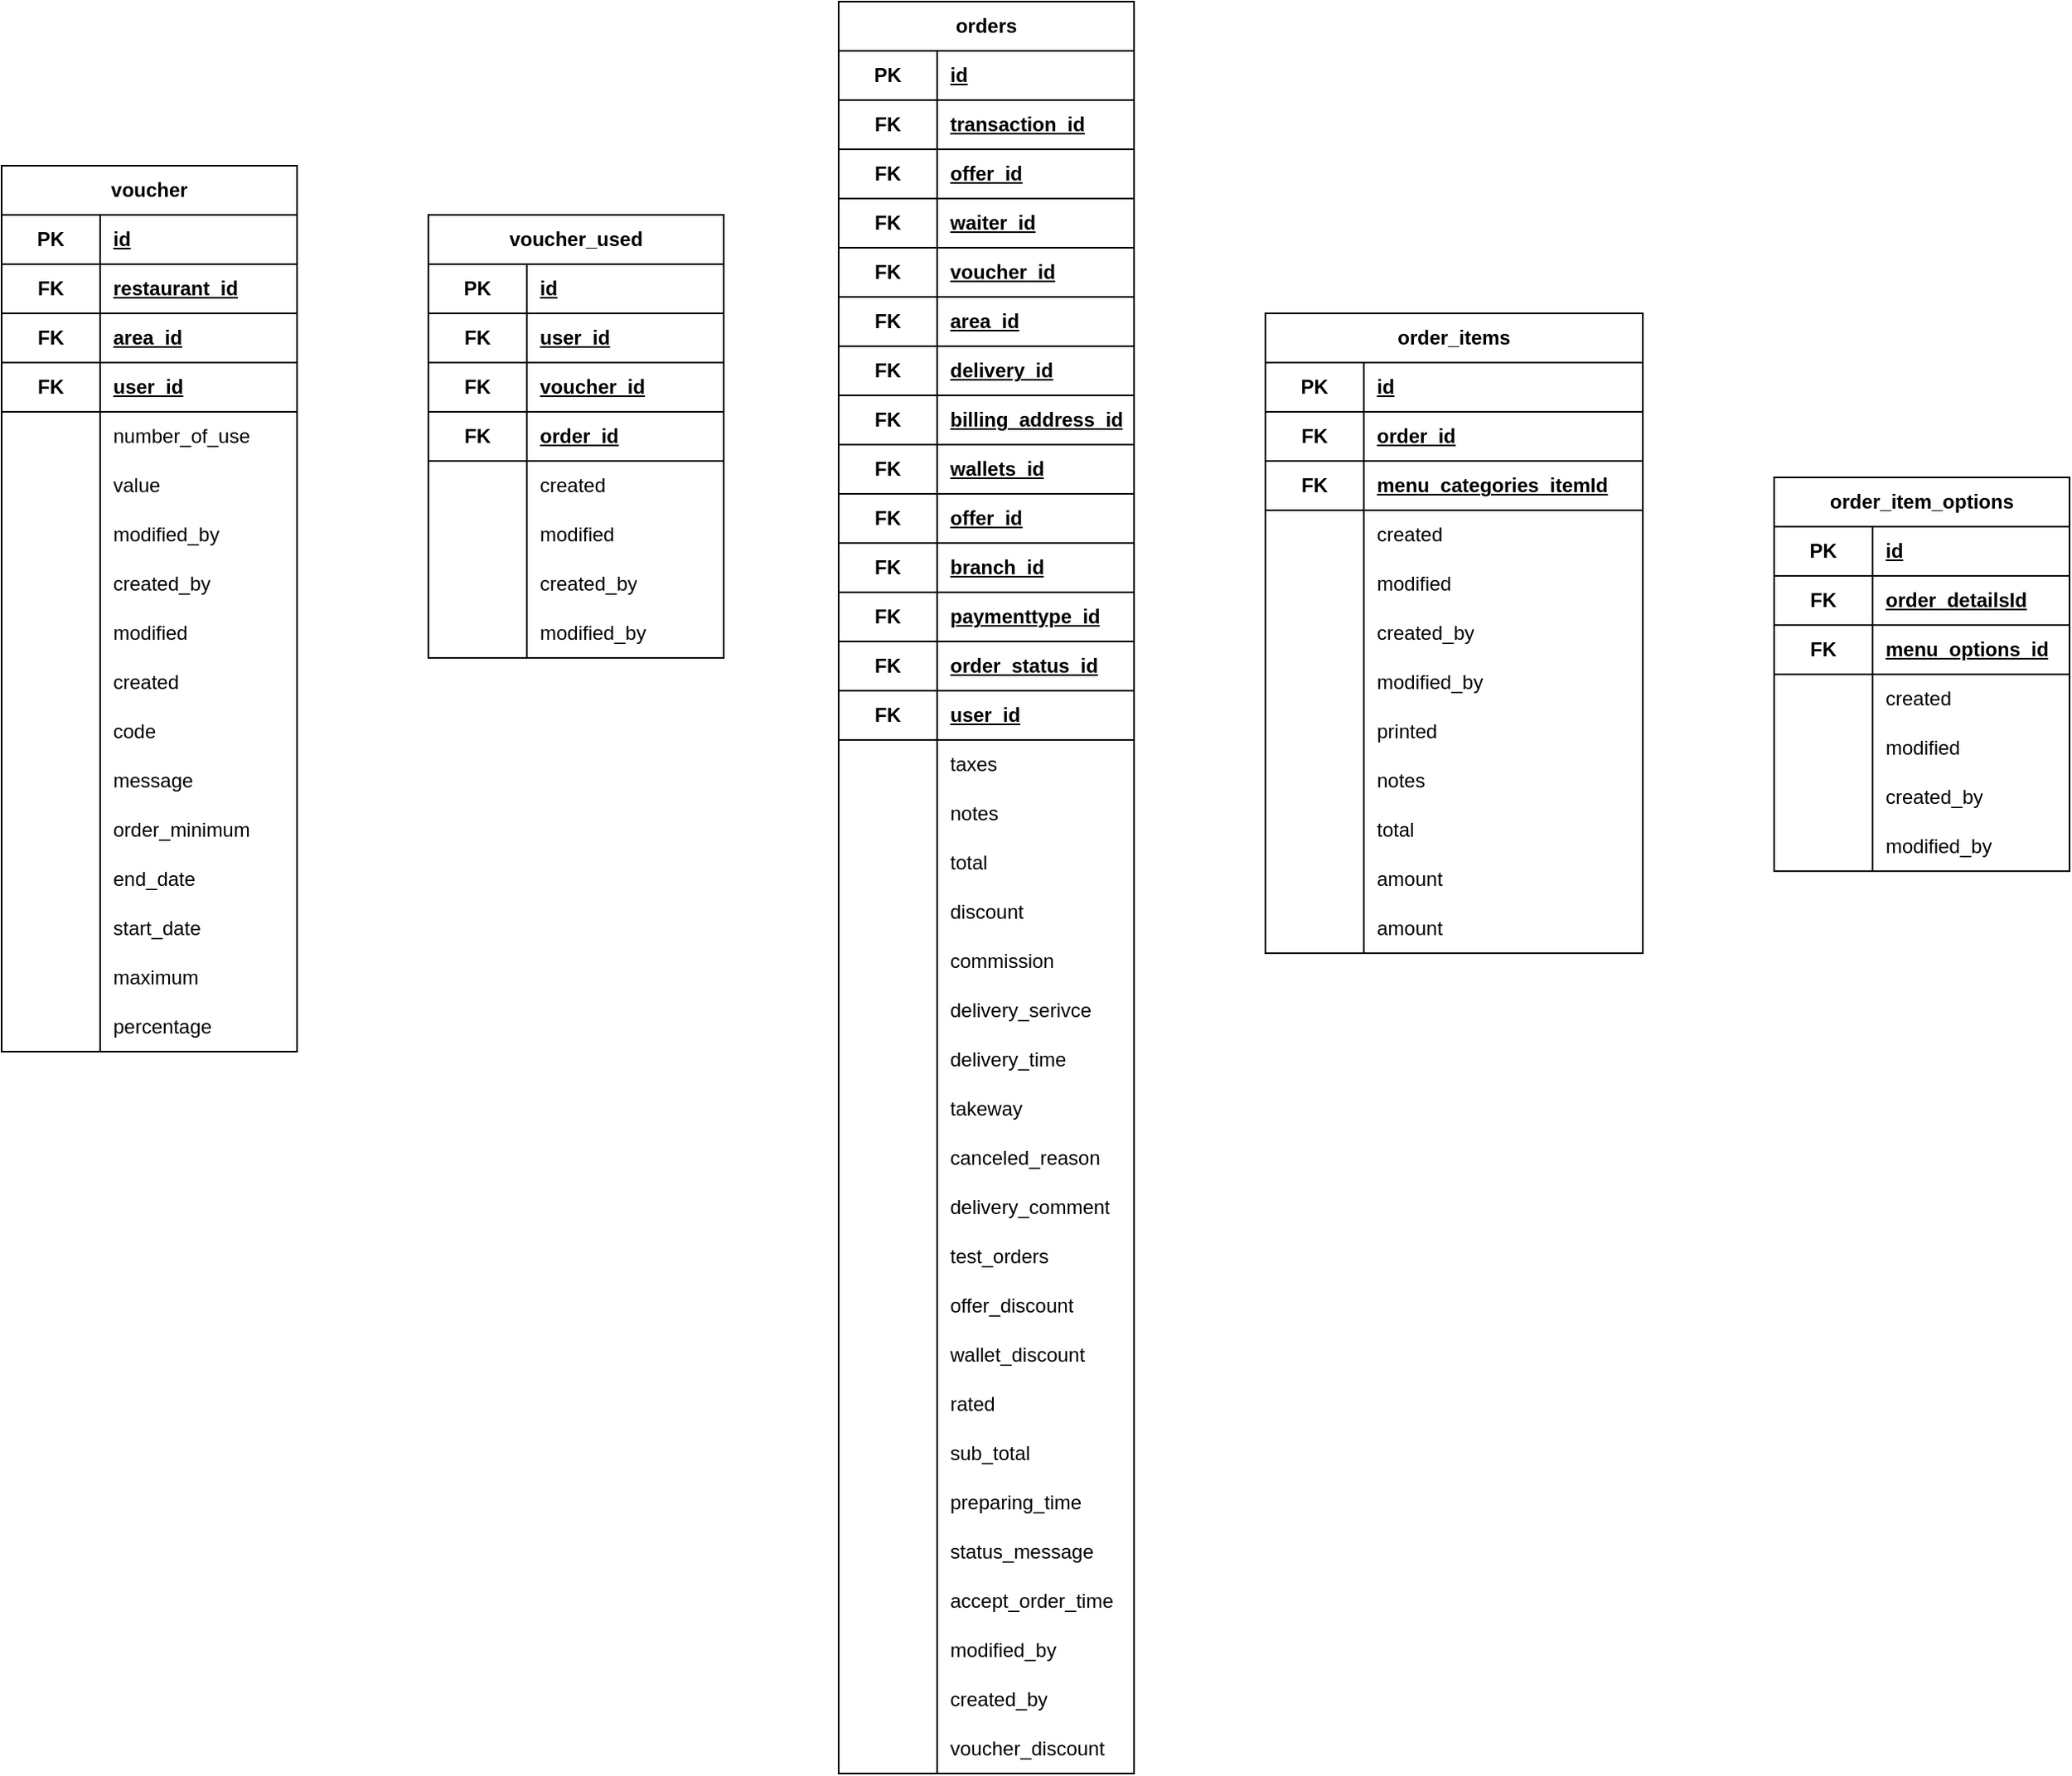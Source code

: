 <mxfile version="21.6.2" type="github">
  <diagram name="Page-1" id="e56a1550-8fbb-45ad-956c-1786394a9013">
    <mxGraphModel dx="1980" dy="1098" grid="1" gridSize="10" guides="1" tooltips="1" connect="1" arrows="1" fold="1" page="1" pageScale="1" pageWidth="1100" pageHeight="850" background="none" math="0" shadow="0">
      <root>
        <mxCell id="0" />
        <mxCell id="1" parent="0" />
        <mxCell id="80xoqFbvCy2t5XcTLj4l-41" value="orders" style="shape=table;startSize=30;container=1;collapsible=1;childLayout=tableLayout;fixedRows=1;rowLines=0;fontStyle=1;align=center;resizeLast=1;html=1;whiteSpace=wrap;" vertex="1" parent="1">
          <mxGeometry x="580" y="250" width="180" height="1080" as="geometry" />
        </mxCell>
        <mxCell id="80xoqFbvCy2t5XcTLj4l-42" value="" style="shape=tableRow;horizontal=0;startSize=0;swimlaneHead=0;swimlaneBody=0;fillColor=none;collapsible=0;dropTarget=0;points=[[0,0.5],[1,0.5]];portConstraint=eastwest;top=0;left=0;right=0;bottom=0;html=1;" vertex="1" parent="80xoqFbvCy2t5XcTLj4l-41">
          <mxGeometry y="30" width="180" height="30" as="geometry" />
        </mxCell>
        <mxCell id="80xoqFbvCy2t5XcTLj4l-43" value="PK" style="shape=partialRectangle;connectable=0;fillColor=none;top=0;left=0;bottom=1;right=0;fontStyle=1;overflow=hidden;html=1;whiteSpace=wrap;" vertex="1" parent="80xoqFbvCy2t5XcTLj4l-42">
          <mxGeometry width="60" height="30" as="geometry">
            <mxRectangle width="60" height="30" as="alternateBounds" />
          </mxGeometry>
        </mxCell>
        <mxCell id="80xoqFbvCy2t5XcTLj4l-44" value="id" style="shape=partialRectangle;connectable=0;fillColor=none;top=0;left=0;bottom=1;right=0;align=left;spacingLeft=6;fontStyle=5;overflow=hidden;html=1;whiteSpace=wrap;" vertex="1" parent="80xoqFbvCy2t5XcTLj4l-42">
          <mxGeometry x="60" width="120" height="30" as="geometry">
            <mxRectangle width="120" height="30" as="alternateBounds" />
          </mxGeometry>
        </mxCell>
        <mxCell id="80xoqFbvCy2t5XcTLj4l-45" value="" style="shape=tableRow;horizontal=0;startSize=0;swimlaneHead=0;swimlaneBody=0;fillColor=none;collapsible=0;dropTarget=0;points=[[0,0.5],[1,0.5]];portConstraint=eastwest;top=0;left=0;right=0;bottom=1;html=1;" vertex="1" parent="80xoqFbvCy2t5XcTLj4l-41">
          <mxGeometry y="60" width="180" height="30" as="geometry" />
        </mxCell>
        <mxCell id="80xoqFbvCy2t5XcTLj4l-46" value="FK" style="shape=partialRectangle;connectable=0;fillColor=none;top=0;left=0;bottom=0;right=0;fontStyle=1;overflow=hidden;html=1;whiteSpace=wrap;" vertex="1" parent="80xoqFbvCy2t5XcTLj4l-45">
          <mxGeometry width="60" height="30" as="geometry">
            <mxRectangle width="60" height="30" as="alternateBounds" />
          </mxGeometry>
        </mxCell>
        <mxCell id="80xoqFbvCy2t5XcTLj4l-47" value="transaction_id" style="shape=partialRectangle;connectable=0;fillColor=none;top=0;left=0;bottom=0;right=0;align=left;spacingLeft=6;fontStyle=5;overflow=hidden;html=1;whiteSpace=wrap;" vertex="1" parent="80xoqFbvCy2t5XcTLj4l-45">
          <mxGeometry x="60" width="120" height="30" as="geometry">
            <mxRectangle width="120" height="30" as="alternateBounds" />
          </mxGeometry>
        </mxCell>
        <mxCell id="80xoqFbvCy2t5XcTLj4l-322" value="" style="shape=tableRow;horizontal=0;startSize=0;swimlaneHead=0;swimlaneBody=0;fillColor=none;collapsible=0;dropTarget=0;points=[[0,0.5],[1,0.5]];portConstraint=eastwest;top=0;left=0;right=0;bottom=0;html=1;" vertex="1" parent="80xoqFbvCy2t5XcTLj4l-41">
          <mxGeometry y="90" width="180" height="30" as="geometry" />
        </mxCell>
        <mxCell id="80xoqFbvCy2t5XcTLj4l-323" value="FK" style="shape=partialRectangle;connectable=0;fillColor=none;top=0;left=0;bottom=1;right=0;fontStyle=1;overflow=hidden;html=1;whiteSpace=wrap;" vertex="1" parent="80xoqFbvCy2t5XcTLj4l-322">
          <mxGeometry width="60" height="30" as="geometry">
            <mxRectangle width="60" height="30" as="alternateBounds" />
          </mxGeometry>
        </mxCell>
        <mxCell id="80xoqFbvCy2t5XcTLj4l-324" value="offer_id" style="shape=partialRectangle;connectable=0;fillColor=none;top=0;left=0;bottom=1;right=0;align=left;spacingLeft=6;fontStyle=5;overflow=hidden;html=1;whiteSpace=wrap;" vertex="1" parent="80xoqFbvCy2t5XcTLj4l-322">
          <mxGeometry x="60" width="120" height="30" as="geometry">
            <mxRectangle width="120" height="30" as="alternateBounds" />
          </mxGeometry>
        </mxCell>
        <mxCell id="80xoqFbvCy2t5XcTLj4l-142" value="" style="shape=tableRow;horizontal=0;startSize=0;swimlaneHead=0;swimlaneBody=0;fillColor=none;collapsible=0;dropTarget=0;points=[[0,0.5],[1,0.5]];portConstraint=eastwest;top=0;left=0;right=0;bottom=1;html=1;verticalAlign=top;" vertex="1" parent="80xoqFbvCy2t5XcTLj4l-41">
          <mxGeometry y="120" width="180" height="30" as="geometry" />
        </mxCell>
        <mxCell id="80xoqFbvCy2t5XcTLj4l-143" value="FK" style="shape=partialRectangle;connectable=0;fillColor=none;top=0;left=0;bottom=0;right=0;fontStyle=1;overflow=hidden;html=1;whiteSpace=wrap;verticalAlign=middle;" vertex="1" parent="80xoqFbvCy2t5XcTLj4l-142">
          <mxGeometry width="60" height="30" as="geometry">
            <mxRectangle width="60" height="30" as="alternateBounds" />
          </mxGeometry>
        </mxCell>
        <mxCell id="80xoqFbvCy2t5XcTLj4l-144" value="waiter_id" style="shape=partialRectangle;connectable=0;fillColor=none;top=0;left=0;bottom=0;right=0;align=left;spacingLeft=6;fontStyle=5;overflow=hidden;html=1;whiteSpace=wrap;" vertex="1" parent="80xoqFbvCy2t5XcTLj4l-142">
          <mxGeometry x="60" width="120" height="30" as="geometry">
            <mxRectangle width="120" height="30" as="alternateBounds" />
          </mxGeometry>
        </mxCell>
        <mxCell id="80xoqFbvCy2t5XcTLj4l-145" value="" style="shape=tableRow;horizontal=0;startSize=0;swimlaneHead=0;swimlaneBody=0;fillColor=none;collapsible=0;dropTarget=0;points=[[0,0.5],[1,0.5]];portConstraint=eastwest;top=0;left=0;right=0;bottom=1;html=1;" vertex="1" parent="80xoqFbvCy2t5XcTLj4l-41">
          <mxGeometry y="150" width="180" height="30" as="geometry" />
        </mxCell>
        <mxCell id="80xoqFbvCy2t5XcTLj4l-146" value="FK" style="shape=partialRectangle;connectable=0;fillColor=none;top=0;left=0;bottom=0;right=0;fontStyle=1;overflow=hidden;html=1;whiteSpace=wrap;" vertex="1" parent="80xoqFbvCy2t5XcTLj4l-145">
          <mxGeometry width="60" height="30" as="geometry">
            <mxRectangle width="60" height="30" as="alternateBounds" />
          </mxGeometry>
        </mxCell>
        <mxCell id="80xoqFbvCy2t5XcTLj4l-147" value="voucher_id" style="shape=partialRectangle;connectable=0;fillColor=none;top=0;left=0;bottom=0;right=0;align=left;spacingLeft=6;fontStyle=5;overflow=hidden;html=1;whiteSpace=wrap;" vertex="1" parent="80xoqFbvCy2t5XcTLj4l-145">
          <mxGeometry x="60" width="120" height="30" as="geometry">
            <mxRectangle width="120" height="30" as="alternateBounds" />
          </mxGeometry>
        </mxCell>
        <mxCell id="80xoqFbvCy2t5XcTLj4l-148" value="" style="shape=tableRow;horizontal=0;startSize=0;swimlaneHead=0;swimlaneBody=0;fillColor=none;collapsible=0;dropTarget=0;points=[[0,0.5],[1,0.5]];portConstraint=eastwest;top=0;left=0;right=0;bottom=1;html=1;" vertex="1" parent="80xoqFbvCy2t5XcTLj4l-41">
          <mxGeometry y="180" width="180" height="30" as="geometry" />
        </mxCell>
        <mxCell id="80xoqFbvCy2t5XcTLj4l-149" value="FK" style="shape=partialRectangle;connectable=0;fillColor=none;top=0;left=0;bottom=0;right=0;fontStyle=1;overflow=hidden;html=1;whiteSpace=wrap;" vertex="1" parent="80xoqFbvCy2t5XcTLj4l-148">
          <mxGeometry width="60" height="30" as="geometry">
            <mxRectangle width="60" height="30" as="alternateBounds" />
          </mxGeometry>
        </mxCell>
        <mxCell id="80xoqFbvCy2t5XcTLj4l-150" value="area_id" style="shape=partialRectangle;connectable=0;fillColor=none;top=0;left=0;bottom=0;right=0;align=left;spacingLeft=6;fontStyle=5;overflow=hidden;html=1;whiteSpace=wrap;" vertex="1" parent="80xoqFbvCy2t5XcTLj4l-148">
          <mxGeometry x="60" width="120" height="30" as="geometry">
            <mxRectangle width="120" height="30" as="alternateBounds" />
          </mxGeometry>
        </mxCell>
        <mxCell id="80xoqFbvCy2t5XcTLj4l-151" value="" style="shape=tableRow;horizontal=0;startSize=0;swimlaneHead=0;swimlaneBody=0;fillColor=none;collapsible=0;dropTarget=0;points=[[0,0.5],[1,0.5]];portConstraint=eastwest;top=0;left=0;right=0;bottom=1;html=1;" vertex="1" parent="80xoqFbvCy2t5XcTLj4l-41">
          <mxGeometry y="210" width="180" height="30" as="geometry" />
        </mxCell>
        <mxCell id="80xoqFbvCy2t5XcTLj4l-152" value="FK" style="shape=partialRectangle;connectable=0;fillColor=none;top=0;left=0;bottom=0;right=0;fontStyle=1;overflow=hidden;html=1;whiteSpace=wrap;" vertex="1" parent="80xoqFbvCy2t5XcTLj4l-151">
          <mxGeometry width="60" height="30" as="geometry">
            <mxRectangle width="60" height="30" as="alternateBounds" />
          </mxGeometry>
        </mxCell>
        <mxCell id="80xoqFbvCy2t5XcTLj4l-153" value="delivery_id" style="shape=partialRectangle;connectable=0;fillColor=none;top=0;left=0;bottom=0;right=0;align=left;spacingLeft=6;fontStyle=5;overflow=hidden;html=1;whiteSpace=wrap;" vertex="1" parent="80xoqFbvCy2t5XcTLj4l-151">
          <mxGeometry x="60" width="120" height="30" as="geometry">
            <mxRectangle width="120" height="30" as="alternateBounds" />
          </mxGeometry>
        </mxCell>
        <mxCell id="80xoqFbvCy2t5XcTLj4l-154" value="" style="shape=tableRow;horizontal=0;startSize=0;swimlaneHead=0;swimlaneBody=0;fillColor=none;collapsible=0;dropTarget=0;points=[[0,0.5],[1,0.5]];portConstraint=eastwest;top=0;left=0;right=0;bottom=1;html=1;" vertex="1" parent="80xoqFbvCy2t5XcTLj4l-41">
          <mxGeometry y="240" width="180" height="30" as="geometry" />
        </mxCell>
        <mxCell id="80xoqFbvCy2t5XcTLj4l-155" value="FK" style="shape=partialRectangle;connectable=0;fillColor=none;top=0;left=0;bottom=0;right=0;fontStyle=1;overflow=hidden;html=1;whiteSpace=wrap;" vertex="1" parent="80xoqFbvCy2t5XcTLj4l-154">
          <mxGeometry width="60" height="30" as="geometry">
            <mxRectangle width="60" height="30" as="alternateBounds" />
          </mxGeometry>
        </mxCell>
        <mxCell id="80xoqFbvCy2t5XcTLj4l-156" value="billing_address_id" style="shape=partialRectangle;connectable=0;fillColor=none;top=0;left=0;bottom=0;right=0;align=left;spacingLeft=6;fontStyle=5;overflow=hidden;html=1;whiteSpace=wrap;" vertex="1" parent="80xoqFbvCy2t5XcTLj4l-154">
          <mxGeometry x="60" width="120" height="30" as="geometry">
            <mxRectangle width="120" height="30" as="alternateBounds" />
          </mxGeometry>
        </mxCell>
        <mxCell id="80xoqFbvCy2t5XcTLj4l-157" value="" style="shape=tableRow;horizontal=0;startSize=0;swimlaneHead=0;swimlaneBody=0;fillColor=none;collapsible=0;dropTarget=0;points=[[0,0.5],[1,0.5]];portConstraint=eastwest;top=0;left=0;right=0;bottom=1;html=1;" vertex="1" parent="80xoqFbvCy2t5XcTLj4l-41">
          <mxGeometry y="270" width="180" height="30" as="geometry" />
        </mxCell>
        <mxCell id="80xoqFbvCy2t5XcTLj4l-158" value="FK" style="shape=partialRectangle;connectable=0;fillColor=none;top=0;left=0;bottom=0;right=0;fontStyle=1;overflow=hidden;html=1;whiteSpace=wrap;" vertex="1" parent="80xoqFbvCy2t5XcTLj4l-157">
          <mxGeometry width="60" height="30" as="geometry">
            <mxRectangle width="60" height="30" as="alternateBounds" />
          </mxGeometry>
        </mxCell>
        <mxCell id="80xoqFbvCy2t5XcTLj4l-159" value="wallets_id" style="shape=partialRectangle;connectable=0;fillColor=none;top=0;left=0;bottom=0;right=0;align=left;spacingLeft=6;fontStyle=5;overflow=hidden;html=1;whiteSpace=wrap;" vertex="1" parent="80xoqFbvCy2t5XcTLj4l-157">
          <mxGeometry x="60" width="120" height="30" as="geometry">
            <mxRectangle width="120" height="30" as="alternateBounds" />
          </mxGeometry>
        </mxCell>
        <mxCell id="80xoqFbvCy2t5XcTLj4l-160" value="" style="shape=tableRow;horizontal=0;startSize=0;swimlaneHead=0;swimlaneBody=0;fillColor=none;collapsible=0;dropTarget=0;points=[[0,0.5],[1,0.5]];portConstraint=eastwest;top=0;left=0;right=0;bottom=1;html=1;" vertex="1" parent="80xoqFbvCy2t5XcTLj4l-41">
          <mxGeometry y="300" width="180" height="30" as="geometry" />
        </mxCell>
        <mxCell id="80xoqFbvCy2t5XcTLj4l-161" value="FK" style="shape=partialRectangle;connectable=0;fillColor=none;top=0;left=0;bottom=0;right=0;fontStyle=1;overflow=hidden;html=1;whiteSpace=wrap;" vertex="1" parent="80xoqFbvCy2t5XcTLj4l-160">
          <mxGeometry width="60" height="30" as="geometry">
            <mxRectangle width="60" height="30" as="alternateBounds" />
          </mxGeometry>
        </mxCell>
        <mxCell id="80xoqFbvCy2t5XcTLj4l-162" value="offer_id" style="shape=partialRectangle;connectable=0;fillColor=none;top=0;left=0;bottom=0;right=0;align=left;spacingLeft=6;fontStyle=5;overflow=hidden;html=1;whiteSpace=wrap;" vertex="1" parent="80xoqFbvCy2t5XcTLj4l-160">
          <mxGeometry x="60" width="120" height="30" as="geometry">
            <mxRectangle width="120" height="30" as="alternateBounds" />
          </mxGeometry>
        </mxCell>
        <mxCell id="80xoqFbvCy2t5XcTLj4l-163" value="" style="shape=tableRow;horizontal=0;startSize=0;swimlaneHead=0;swimlaneBody=0;fillColor=none;collapsible=0;dropTarget=0;points=[[0,0.5],[1,0.5]];portConstraint=eastwest;top=0;left=0;right=0;bottom=1;html=1;" vertex="1" parent="80xoqFbvCy2t5XcTLj4l-41">
          <mxGeometry y="330" width="180" height="30" as="geometry" />
        </mxCell>
        <mxCell id="80xoqFbvCy2t5XcTLj4l-164" value="FK" style="shape=partialRectangle;connectable=0;fillColor=none;top=0;left=0;bottom=0;right=0;fontStyle=1;overflow=hidden;html=1;whiteSpace=wrap;" vertex="1" parent="80xoqFbvCy2t5XcTLj4l-163">
          <mxGeometry width="60" height="30" as="geometry">
            <mxRectangle width="60" height="30" as="alternateBounds" />
          </mxGeometry>
        </mxCell>
        <mxCell id="80xoqFbvCy2t5XcTLj4l-165" value="branch_id" style="shape=partialRectangle;connectable=0;fillColor=none;top=0;left=0;bottom=0;right=0;align=left;spacingLeft=6;fontStyle=5;overflow=hidden;html=1;whiteSpace=wrap;" vertex="1" parent="80xoqFbvCy2t5XcTLj4l-163">
          <mxGeometry x="60" width="120" height="30" as="geometry">
            <mxRectangle width="120" height="30" as="alternateBounds" />
          </mxGeometry>
        </mxCell>
        <mxCell id="80xoqFbvCy2t5XcTLj4l-166" value="" style="shape=tableRow;horizontal=0;startSize=0;swimlaneHead=0;swimlaneBody=0;fillColor=none;collapsible=0;dropTarget=0;points=[[0,0.5],[1,0.5]];portConstraint=eastwest;top=0;left=0;right=0;bottom=1;html=1;" vertex="1" parent="80xoqFbvCy2t5XcTLj4l-41">
          <mxGeometry y="360" width="180" height="30" as="geometry" />
        </mxCell>
        <mxCell id="80xoqFbvCy2t5XcTLj4l-167" value="FK" style="shape=partialRectangle;connectable=0;fillColor=none;top=0;left=0;bottom=0;right=0;fontStyle=1;overflow=hidden;html=1;whiteSpace=wrap;" vertex="1" parent="80xoqFbvCy2t5XcTLj4l-166">
          <mxGeometry width="60" height="30" as="geometry">
            <mxRectangle width="60" height="30" as="alternateBounds" />
          </mxGeometry>
        </mxCell>
        <mxCell id="80xoqFbvCy2t5XcTLj4l-168" value="paymenttype_id" style="shape=partialRectangle;connectable=0;fillColor=none;top=0;left=0;bottom=0;right=0;align=left;spacingLeft=6;fontStyle=5;overflow=hidden;html=1;whiteSpace=wrap;" vertex="1" parent="80xoqFbvCy2t5XcTLj4l-166">
          <mxGeometry x="60" width="120" height="30" as="geometry">
            <mxRectangle width="120" height="30" as="alternateBounds" />
          </mxGeometry>
        </mxCell>
        <mxCell id="80xoqFbvCy2t5XcTLj4l-169" value="" style="shape=tableRow;horizontal=0;startSize=0;swimlaneHead=0;swimlaneBody=0;fillColor=none;collapsible=0;dropTarget=0;points=[[0,0.5],[1,0.5]];portConstraint=eastwest;top=0;left=0;right=0;bottom=1;html=1;" vertex="1" parent="80xoqFbvCy2t5XcTLj4l-41">
          <mxGeometry y="390" width="180" height="30" as="geometry" />
        </mxCell>
        <mxCell id="80xoqFbvCy2t5XcTLj4l-170" value="FK" style="shape=partialRectangle;connectable=0;fillColor=none;top=0;left=0;bottom=0;right=0;fontStyle=1;overflow=hidden;html=1;whiteSpace=wrap;" vertex="1" parent="80xoqFbvCy2t5XcTLj4l-169">
          <mxGeometry width="60" height="30" as="geometry">
            <mxRectangle width="60" height="30" as="alternateBounds" />
          </mxGeometry>
        </mxCell>
        <mxCell id="80xoqFbvCy2t5XcTLj4l-171" value="order_status_id" style="shape=partialRectangle;connectable=0;fillColor=none;top=0;left=0;bottom=0;right=0;align=left;spacingLeft=6;fontStyle=5;overflow=hidden;html=1;whiteSpace=wrap;" vertex="1" parent="80xoqFbvCy2t5XcTLj4l-169">
          <mxGeometry x="60" width="120" height="30" as="geometry">
            <mxRectangle width="120" height="30" as="alternateBounds" />
          </mxGeometry>
        </mxCell>
        <mxCell id="80xoqFbvCy2t5XcTLj4l-172" value="" style="shape=tableRow;horizontal=0;startSize=0;swimlaneHead=0;swimlaneBody=0;fillColor=none;collapsible=0;dropTarget=0;points=[[0,0.5],[1,0.5]];portConstraint=eastwest;top=0;left=0;right=0;bottom=1;html=1;" vertex="1" parent="80xoqFbvCy2t5XcTLj4l-41">
          <mxGeometry y="420" width="180" height="30" as="geometry" />
        </mxCell>
        <mxCell id="80xoqFbvCy2t5XcTLj4l-173" value="FK" style="shape=partialRectangle;connectable=0;fillColor=none;top=0;left=0;bottom=0;right=0;fontStyle=1;overflow=hidden;html=1;whiteSpace=wrap;" vertex="1" parent="80xoqFbvCy2t5XcTLj4l-172">
          <mxGeometry width="60" height="30" as="geometry">
            <mxRectangle width="60" height="30" as="alternateBounds" />
          </mxGeometry>
        </mxCell>
        <mxCell id="80xoqFbvCy2t5XcTLj4l-174" value="user_id" style="shape=partialRectangle;connectable=0;fillColor=none;top=0;left=0;bottom=0;right=0;align=left;spacingLeft=6;fontStyle=5;overflow=hidden;html=1;whiteSpace=wrap;" vertex="1" parent="80xoqFbvCy2t5XcTLj4l-172">
          <mxGeometry x="60" width="120" height="30" as="geometry">
            <mxRectangle width="120" height="30" as="alternateBounds" />
          </mxGeometry>
        </mxCell>
        <mxCell id="80xoqFbvCy2t5XcTLj4l-48" value="" style="shape=tableRow;horizontal=0;startSize=0;swimlaneHead=0;swimlaneBody=0;fillColor=none;collapsible=0;dropTarget=0;points=[[0,0.5],[1,0.5]];portConstraint=eastwest;top=0;left=0;right=0;bottom=0;html=1;" vertex="1" parent="80xoqFbvCy2t5XcTLj4l-41">
          <mxGeometry y="450" width="180" height="30" as="geometry" />
        </mxCell>
        <mxCell id="80xoqFbvCy2t5XcTLj4l-49" value="" style="shape=partialRectangle;connectable=0;fillColor=none;top=0;left=0;bottom=0;right=0;editable=1;overflow=hidden;html=1;whiteSpace=wrap;" vertex="1" parent="80xoqFbvCy2t5XcTLj4l-48">
          <mxGeometry width="60" height="30" as="geometry">
            <mxRectangle width="60" height="30" as="alternateBounds" />
          </mxGeometry>
        </mxCell>
        <mxCell id="80xoqFbvCy2t5XcTLj4l-50" value="taxes" style="shape=partialRectangle;connectable=0;fillColor=none;top=0;left=0;bottom=0;right=0;align=left;spacingLeft=6;overflow=hidden;html=1;whiteSpace=wrap;" vertex="1" parent="80xoqFbvCy2t5XcTLj4l-48">
          <mxGeometry x="60" width="120" height="30" as="geometry">
            <mxRectangle width="120" height="30" as="alternateBounds" />
          </mxGeometry>
        </mxCell>
        <mxCell id="80xoqFbvCy2t5XcTLj4l-51" value="" style="shape=tableRow;horizontal=0;startSize=0;swimlaneHead=0;swimlaneBody=0;fillColor=none;collapsible=0;dropTarget=0;points=[[0,0.5],[1,0.5]];portConstraint=eastwest;top=0;left=0;right=0;bottom=0;html=1;" vertex="1" parent="80xoqFbvCy2t5XcTLj4l-41">
          <mxGeometry y="480" width="180" height="30" as="geometry" />
        </mxCell>
        <mxCell id="80xoqFbvCy2t5XcTLj4l-52" value="" style="shape=partialRectangle;connectable=0;fillColor=none;top=0;left=0;bottom=0;right=0;editable=1;overflow=hidden;html=1;whiteSpace=wrap;" vertex="1" parent="80xoqFbvCy2t5XcTLj4l-51">
          <mxGeometry width="60" height="30" as="geometry">
            <mxRectangle width="60" height="30" as="alternateBounds" />
          </mxGeometry>
        </mxCell>
        <mxCell id="80xoqFbvCy2t5XcTLj4l-53" value="notes" style="shape=partialRectangle;connectable=0;fillColor=none;top=0;left=0;bottom=0;right=0;align=left;spacingLeft=6;overflow=hidden;html=1;whiteSpace=wrap;" vertex="1" parent="80xoqFbvCy2t5XcTLj4l-51">
          <mxGeometry x="60" width="120" height="30" as="geometry">
            <mxRectangle width="120" height="30" as="alternateBounds" />
          </mxGeometry>
        </mxCell>
        <mxCell id="80xoqFbvCy2t5XcTLj4l-54" value="" style="shape=tableRow;horizontal=0;startSize=0;swimlaneHead=0;swimlaneBody=0;fillColor=none;collapsible=0;dropTarget=0;points=[[0,0.5],[1,0.5]];portConstraint=eastwest;top=0;left=0;right=0;bottom=0;html=1;" vertex="1" parent="80xoqFbvCy2t5XcTLj4l-41">
          <mxGeometry y="510" width="180" height="30" as="geometry" />
        </mxCell>
        <mxCell id="80xoqFbvCy2t5XcTLj4l-55" value="" style="shape=partialRectangle;connectable=0;fillColor=none;top=0;left=0;bottom=0;right=0;editable=1;overflow=hidden;html=1;whiteSpace=wrap;" vertex="1" parent="80xoqFbvCy2t5XcTLj4l-54">
          <mxGeometry width="60" height="30" as="geometry">
            <mxRectangle width="60" height="30" as="alternateBounds" />
          </mxGeometry>
        </mxCell>
        <mxCell id="80xoqFbvCy2t5XcTLj4l-56" value="total" style="shape=partialRectangle;connectable=0;fillColor=none;top=0;left=0;bottom=0;right=0;align=left;spacingLeft=6;overflow=hidden;html=1;whiteSpace=wrap;" vertex="1" parent="80xoqFbvCy2t5XcTLj4l-54">
          <mxGeometry x="60" width="120" height="30" as="geometry">
            <mxRectangle width="120" height="30" as="alternateBounds" />
          </mxGeometry>
        </mxCell>
        <mxCell id="80xoqFbvCy2t5XcTLj4l-57" value="" style="shape=tableRow;horizontal=0;startSize=0;swimlaneHead=0;swimlaneBody=0;fillColor=none;collapsible=0;dropTarget=0;points=[[0,0.5],[1,0.5]];portConstraint=eastwest;top=0;left=0;right=0;bottom=0;html=1;" vertex="1" parent="80xoqFbvCy2t5XcTLj4l-41">
          <mxGeometry y="540" width="180" height="30" as="geometry" />
        </mxCell>
        <mxCell id="80xoqFbvCy2t5XcTLj4l-58" value="" style="shape=partialRectangle;connectable=0;fillColor=none;top=0;left=0;bottom=0;right=0;editable=1;overflow=hidden;html=1;whiteSpace=wrap;" vertex="1" parent="80xoqFbvCy2t5XcTLj4l-57">
          <mxGeometry width="60" height="30" as="geometry">
            <mxRectangle width="60" height="30" as="alternateBounds" />
          </mxGeometry>
        </mxCell>
        <mxCell id="80xoqFbvCy2t5XcTLj4l-59" value="discount" style="shape=partialRectangle;connectable=0;fillColor=none;top=0;left=0;bottom=0;right=0;align=left;spacingLeft=6;overflow=hidden;html=1;whiteSpace=wrap;" vertex="1" parent="80xoqFbvCy2t5XcTLj4l-57">
          <mxGeometry x="60" width="120" height="30" as="geometry">
            <mxRectangle width="120" height="30" as="alternateBounds" />
          </mxGeometry>
        </mxCell>
        <mxCell id="80xoqFbvCy2t5XcTLj4l-60" value="" style="shape=tableRow;horizontal=0;startSize=0;swimlaneHead=0;swimlaneBody=0;fillColor=none;collapsible=0;dropTarget=0;points=[[0,0.5],[1,0.5]];portConstraint=eastwest;top=0;left=0;right=0;bottom=0;html=1;" vertex="1" parent="80xoqFbvCy2t5XcTLj4l-41">
          <mxGeometry y="570" width="180" height="30" as="geometry" />
        </mxCell>
        <mxCell id="80xoqFbvCy2t5XcTLj4l-61" value="" style="shape=partialRectangle;connectable=0;fillColor=none;top=0;left=0;bottom=0;right=0;editable=1;overflow=hidden;html=1;whiteSpace=wrap;" vertex="1" parent="80xoqFbvCy2t5XcTLj4l-60">
          <mxGeometry width="60" height="30" as="geometry">
            <mxRectangle width="60" height="30" as="alternateBounds" />
          </mxGeometry>
        </mxCell>
        <mxCell id="80xoqFbvCy2t5XcTLj4l-62" value="commission" style="shape=partialRectangle;connectable=0;fillColor=none;top=0;left=0;bottom=0;right=0;align=left;spacingLeft=6;overflow=hidden;html=1;whiteSpace=wrap;" vertex="1" parent="80xoqFbvCy2t5XcTLj4l-60">
          <mxGeometry x="60" width="120" height="30" as="geometry">
            <mxRectangle width="120" height="30" as="alternateBounds" />
          </mxGeometry>
        </mxCell>
        <mxCell id="80xoqFbvCy2t5XcTLj4l-91" value="" style="shape=tableRow;horizontal=0;startSize=0;swimlaneHead=0;swimlaneBody=0;fillColor=none;collapsible=0;dropTarget=0;points=[[0,0.5],[1,0.5]];portConstraint=eastwest;top=0;left=0;right=0;bottom=0;html=1;" vertex="1" parent="80xoqFbvCy2t5XcTLj4l-41">
          <mxGeometry y="600" width="180" height="30" as="geometry" />
        </mxCell>
        <mxCell id="80xoqFbvCy2t5XcTLj4l-92" value="" style="shape=partialRectangle;connectable=0;fillColor=none;top=0;left=0;bottom=0;right=0;editable=1;overflow=hidden;html=1;whiteSpace=wrap;" vertex="1" parent="80xoqFbvCy2t5XcTLj4l-91">
          <mxGeometry width="60" height="30" as="geometry">
            <mxRectangle width="60" height="30" as="alternateBounds" />
          </mxGeometry>
        </mxCell>
        <mxCell id="80xoqFbvCy2t5XcTLj4l-93" value="delivery_serivce" style="shape=partialRectangle;connectable=0;fillColor=none;top=0;left=0;bottom=0;right=0;align=left;spacingLeft=6;overflow=hidden;html=1;whiteSpace=wrap;" vertex="1" parent="80xoqFbvCy2t5XcTLj4l-91">
          <mxGeometry x="60" width="120" height="30" as="geometry">
            <mxRectangle width="120" height="30" as="alternateBounds" />
          </mxGeometry>
        </mxCell>
        <mxCell id="80xoqFbvCy2t5XcTLj4l-94" value="" style="shape=tableRow;horizontal=0;startSize=0;swimlaneHead=0;swimlaneBody=0;fillColor=none;collapsible=0;dropTarget=0;points=[[0,0.5],[1,0.5]];portConstraint=eastwest;top=0;left=0;right=0;bottom=0;html=1;" vertex="1" parent="80xoqFbvCy2t5XcTLj4l-41">
          <mxGeometry y="630" width="180" height="30" as="geometry" />
        </mxCell>
        <mxCell id="80xoqFbvCy2t5XcTLj4l-95" value="" style="shape=partialRectangle;connectable=0;fillColor=none;top=0;left=0;bottom=0;right=0;editable=1;overflow=hidden;html=1;whiteSpace=wrap;" vertex="1" parent="80xoqFbvCy2t5XcTLj4l-94">
          <mxGeometry width="60" height="30" as="geometry">
            <mxRectangle width="60" height="30" as="alternateBounds" />
          </mxGeometry>
        </mxCell>
        <mxCell id="80xoqFbvCy2t5XcTLj4l-96" value="delivery_time" style="shape=partialRectangle;connectable=0;fillColor=none;top=0;left=0;bottom=0;right=0;align=left;spacingLeft=6;overflow=hidden;html=1;whiteSpace=wrap;" vertex="1" parent="80xoqFbvCy2t5XcTLj4l-94">
          <mxGeometry x="60" width="120" height="30" as="geometry">
            <mxRectangle width="120" height="30" as="alternateBounds" />
          </mxGeometry>
        </mxCell>
        <mxCell id="80xoqFbvCy2t5XcTLj4l-97" value="" style="shape=tableRow;horizontal=0;startSize=0;swimlaneHead=0;swimlaneBody=0;fillColor=none;collapsible=0;dropTarget=0;points=[[0,0.5],[1,0.5]];portConstraint=eastwest;top=0;left=0;right=0;bottom=0;html=1;" vertex="1" parent="80xoqFbvCy2t5XcTLj4l-41">
          <mxGeometry y="660" width="180" height="30" as="geometry" />
        </mxCell>
        <mxCell id="80xoqFbvCy2t5XcTLj4l-98" value="" style="shape=partialRectangle;connectable=0;fillColor=none;top=0;left=0;bottom=0;right=0;editable=1;overflow=hidden;html=1;whiteSpace=wrap;" vertex="1" parent="80xoqFbvCy2t5XcTLj4l-97">
          <mxGeometry width="60" height="30" as="geometry">
            <mxRectangle width="60" height="30" as="alternateBounds" />
          </mxGeometry>
        </mxCell>
        <mxCell id="80xoqFbvCy2t5XcTLj4l-99" value="takeway" style="shape=partialRectangle;connectable=0;fillColor=none;top=0;left=0;bottom=0;right=0;align=left;spacingLeft=6;overflow=hidden;html=1;whiteSpace=wrap;" vertex="1" parent="80xoqFbvCy2t5XcTLj4l-97">
          <mxGeometry x="60" width="120" height="30" as="geometry">
            <mxRectangle width="120" height="30" as="alternateBounds" />
          </mxGeometry>
        </mxCell>
        <mxCell id="80xoqFbvCy2t5XcTLj4l-100" value="" style="shape=tableRow;horizontal=0;startSize=0;swimlaneHead=0;swimlaneBody=0;fillColor=none;collapsible=0;dropTarget=0;points=[[0,0.5],[1,0.5]];portConstraint=eastwest;top=0;left=0;right=0;bottom=0;html=1;" vertex="1" parent="80xoqFbvCy2t5XcTLj4l-41">
          <mxGeometry y="690" width="180" height="30" as="geometry" />
        </mxCell>
        <mxCell id="80xoqFbvCy2t5XcTLj4l-101" value="" style="shape=partialRectangle;connectable=0;fillColor=none;top=0;left=0;bottom=0;right=0;editable=1;overflow=hidden;html=1;whiteSpace=wrap;" vertex="1" parent="80xoqFbvCy2t5XcTLj4l-100">
          <mxGeometry width="60" height="30" as="geometry">
            <mxRectangle width="60" height="30" as="alternateBounds" />
          </mxGeometry>
        </mxCell>
        <mxCell id="80xoqFbvCy2t5XcTLj4l-102" value="canceled_reason" style="shape=partialRectangle;connectable=0;fillColor=none;top=0;left=0;bottom=0;right=0;align=left;spacingLeft=6;overflow=hidden;html=1;whiteSpace=wrap;" vertex="1" parent="80xoqFbvCy2t5XcTLj4l-100">
          <mxGeometry x="60" width="120" height="30" as="geometry">
            <mxRectangle width="120" height="30" as="alternateBounds" />
          </mxGeometry>
        </mxCell>
        <mxCell id="80xoqFbvCy2t5XcTLj4l-103" value="" style="shape=tableRow;horizontal=0;startSize=0;swimlaneHead=0;swimlaneBody=0;fillColor=none;collapsible=0;dropTarget=0;points=[[0,0.5],[1,0.5]];portConstraint=eastwest;top=0;left=0;right=0;bottom=0;html=1;" vertex="1" parent="80xoqFbvCy2t5XcTLj4l-41">
          <mxGeometry y="720" width="180" height="30" as="geometry" />
        </mxCell>
        <mxCell id="80xoqFbvCy2t5XcTLj4l-104" value="" style="shape=partialRectangle;connectable=0;fillColor=none;top=0;left=0;bottom=0;right=0;editable=1;overflow=hidden;html=1;whiteSpace=wrap;" vertex="1" parent="80xoqFbvCy2t5XcTLj4l-103">
          <mxGeometry width="60" height="30" as="geometry">
            <mxRectangle width="60" height="30" as="alternateBounds" />
          </mxGeometry>
        </mxCell>
        <mxCell id="80xoqFbvCy2t5XcTLj4l-105" value="delivery_comment" style="shape=partialRectangle;connectable=0;fillColor=none;top=0;left=0;bottom=0;right=0;align=left;spacingLeft=6;overflow=hidden;html=1;whiteSpace=wrap;" vertex="1" parent="80xoqFbvCy2t5XcTLj4l-103">
          <mxGeometry x="60" width="120" height="30" as="geometry">
            <mxRectangle width="120" height="30" as="alternateBounds" />
          </mxGeometry>
        </mxCell>
        <mxCell id="80xoqFbvCy2t5XcTLj4l-106" value="" style="shape=tableRow;horizontal=0;startSize=0;swimlaneHead=0;swimlaneBody=0;fillColor=none;collapsible=0;dropTarget=0;points=[[0,0.5],[1,0.5]];portConstraint=eastwest;top=0;left=0;right=0;bottom=0;html=1;" vertex="1" parent="80xoqFbvCy2t5XcTLj4l-41">
          <mxGeometry y="750" width="180" height="30" as="geometry" />
        </mxCell>
        <mxCell id="80xoqFbvCy2t5XcTLj4l-107" value="" style="shape=partialRectangle;connectable=0;fillColor=none;top=0;left=0;bottom=0;right=0;editable=1;overflow=hidden;html=1;whiteSpace=wrap;" vertex="1" parent="80xoqFbvCy2t5XcTLj4l-106">
          <mxGeometry width="60" height="30" as="geometry">
            <mxRectangle width="60" height="30" as="alternateBounds" />
          </mxGeometry>
        </mxCell>
        <mxCell id="80xoqFbvCy2t5XcTLj4l-108" value="test_orders" style="shape=partialRectangle;connectable=0;fillColor=none;top=0;left=0;bottom=0;right=0;align=left;spacingLeft=6;overflow=hidden;html=1;whiteSpace=wrap;" vertex="1" parent="80xoqFbvCy2t5XcTLj4l-106">
          <mxGeometry x="60" width="120" height="30" as="geometry">
            <mxRectangle width="120" height="30" as="alternateBounds" />
          </mxGeometry>
        </mxCell>
        <mxCell id="80xoqFbvCy2t5XcTLj4l-109" value="" style="shape=tableRow;horizontal=0;startSize=0;swimlaneHead=0;swimlaneBody=0;fillColor=none;collapsible=0;dropTarget=0;points=[[0,0.5],[1,0.5]];portConstraint=eastwest;top=0;left=0;right=0;bottom=0;html=1;" vertex="1" parent="80xoqFbvCy2t5XcTLj4l-41">
          <mxGeometry y="780" width="180" height="30" as="geometry" />
        </mxCell>
        <mxCell id="80xoqFbvCy2t5XcTLj4l-110" value="" style="shape=partialRectangle;connectable=0;fillColor=none;top=0;left=0;bottom=0;right=0;editable=1;overflow=hidden;html=1;whiteSpace=wrap;" vertex="1" parent="80xoqFbvCy2t5XcTLj4l-109">
          <mxGeometry width="60" height="30" as="geometry">
            <mxRectangle width="60" height="30" as="alternateBounds" />
          </mxGeometry>
        </mxCell>
        <mxCell id="80xoqFbvCy2t5XcTLj4l-111" value="offer_discount" style="shape=partialRectangle;connectable=0;fillColor=none;top=0;left=0;bottom=0;right=0;align=left;spacingLeft=6;overflow=hidden;html=1;whiteSpace=wrap;" vertex="1" parent="80xoqFbvCy2t5XcTLj4l-109">
          <mxGeometry x="60" width="120" height="30" as="geometry">
            <mxRectangle width="120" height="30" as="alternateBounds" />
          </mxGeometry>
        </mxCell>
        <mxCell id="80xoqFbvCy2t5XcTLj4l-112" value="" style="shape=tableRow;horizontal=0;startSize=0;swimlaneHead=0;swimlaneBody=0;fillColor=none;collapsible=0;dropTarget=0;points=[[0,0.5],[1,0.5]];portConstraint=eastwest;top=0;left=0;right=0;bottom=0;html=1;" vertex="1" parent="80xoqFbvCy2t5XcTLj4l-41">
          <mxGeometry y="810" width="180" height="30" as="geometry" />
        </mxCell>
        <mxCell id="80xoqFbvCy2t5XcTLj4l-113" value="" style="shape=partialRectangle;connectable=0;fillColor=none;top=0;left=0;bottom=0;right=0;editable=1;overflow=hidden;html=1;whiteSpace=wrap;" vertex="1" parent="80xoqFbvCy2t5XcTLj4l-112">
          <mxGeometry width="60" height="30" as="geometry">
            <mxRectangle width="60" height="30" as="alternateBounds" />
          </mxGeometry>
        </mxCell>
        <mxCell id="80xoqFbvCy2t5XcTLj4l-114" value="wallet_discount" style="shape=partialRectangle;connectable=0;fillColor=none;top=0;left=0;bottom=0;right=0;align=left;spacingLeft=6;overflow=hidden;html=1;whiteSpace=wrap;" vertex="1" parent="80xoqFbvCy2t5XcTLj4l-112">
          <mxGeometry x="60" width="120" height="30" as="geometry">
            <mxRectangle width="120" height="30" as="alternateBounds" />
          </mxGeometry>
        </mxCell>
        <mxCell id="80xoqFbvCy2t5XcTLj4l-115" value="" style="shape=tableRow;horizontal=0;startSize=0;swimlaneHead=0;swimlaneBody=0;fillColor=none;collapsible=0;dropTarget=0;points=[[0,0.5],[1,0.5]];portConstraint=eastwest;top=0;left=0;right=0;bottom=0;html=1;" vertex="1" parent="80xoqFbvCy2t5XcTLj4l-41">
          <mxGeometry y="840" width="180" height="30" as="geometry" />
        </mxCell>
        <mxCell id="80xoqFbvCy2t5XcTLj4l-116" value="" style="shape=partialRectangle;connectable=0;fillColor=none;top=0;left=0;bottom=0;right=0;editable=1;overflow=hidden;html=1;whiteSpace=wrap;" vertex="1" parent="80xoqFbvCy2t5XcTLj4l-115">
          <mxGeometry width="60" height="30" as="geometry">
            <mxRectangle width="60" height="30" as="alternateBounds" />
          </mxGeometry>
        </mxCell>
        <mxCell id="80xoqFbvCy2t5XcTLj4l-117" value="rated" style="shape=partialRectangle;connectable=0;fillColor=none;top=0;left=0;bottom=0;right=0;align=left;spacingLeft=6;overflow=hidden;html=1;whiteSpace=wrap;" vertex="1" parent="80xoqFbvCy2t5XcTLj4l-115">
          <mxGeometry x="60" width="120" height="30" as="geometry">
            <mxRectangle width="120" height="30" as="alternateBounds" />
          </mxGeometry>
        </mxCell>
        <mxCell id="80xoqFbvCy2t5XcTLj4l-118" value="" style="shape=tableRow;horizontal=0;startSize=0;swimlaneHead=0;swimlaneBody=0;fillColor=none;collapsible=0;dropTarget=0;points=[[0,0.5],[1,0.5]];portConstraint=eastwest;top=0;left=0;right=0;bottom=0;html=1;" vertex="1" parent="80xoqFbvCy2t5XcTLj4l-41">
          <mxGeometry y="870" width="180" height="30" as="geometry" />
        </mxCell>
        <mxCell id="80xoqFbvCy2t5XcTLj4l-119" value="" style="shape=partialRectangle;connectable=0;fillColor=none;top=0;left=0;bottom=0;right=0;editable=1;overflow=hidden;html=1;whiteSpace=wrap;" vertex="1" parent="80xoqFbvCy2t5XcTLj4l-118">
          <mxGeometry width="60" height="30" as="geometry">
            <mxRectangle width="60" height="30" as="alternateBounds" />
          </mxGeometry>
        </mxCell>
        <mxCell id="80xoqFbvCy2t5XcTLj4l-120" value="sub_total" style="shape=partialRectangle;connectable=0;fillColor=none;top=0;left=0;bottom=0;right=0;align=left;spacingLeft=6;overflow=hidden;html=1;whiteSpace=wrap;" vertex="1" parent="80xoqFbvCy2t5XcTLj4l-118">
          <mxGeometry x="60" width="120" height="30" as="geometry">
            <mxRectangle width="120" height="30" as="alternateBounds" />
          </mxGeometry>
        </mxCell>
        <mxCell id="80xoqFbvCy2t5XcTLj4l-121" value="" style="shape=tableRow;horizontal=0;startSize=0;swimlaneHead=0;swimlaneBody=0;fillColor=none;collapsible=0;dropTarget=0;points=[[0,0.5],[1,0.5]];portConstraint=eastwest;top=0;left=0;right=0;bottom=0;html=1;" vertex="1" parent="80xoqFbvCy2t5XcTLj4l-41">
          <mxGeometry y="900" width="180" height="30" as="geometry" />
        </mxCell>
        <mxCell id="80xoqFbvCy2t5XcTLj4l-122" value="" style="shape=partialRectangle;connectable=0;fillColor=none;top=0;left=0;bottom=0;right=0;editable=1;overflow=hidden;html=1;whiteSpace=wrap;" vertex="1" parent="80xoqFbvCy2t5XcTLj4l-121">
          <mxGeometry width="60" height="30" as="geometry">
            <mxRectangle width="60" height="30" as="alternateBounds" />
          </mxGeometry>
        </mxCell>
        <mxCell id="80xoqFbvCy2t5XcTLj4l-123" value="preparing_time" style="shape=partialRectangle;connectable=0;fillColor=none;top=0;left=0;bottom=0;right=0;align=left;spacingLeft=6;overflow=hidden;html=1;whiteSpace=wrap;" vertex="1" parent="80xoqFbvCy2t5XcTLj4l-121">
          <mxGeometry x="60" width="120" height="30" as="geometry">
            <mxRectangle width="120" height="30" as="alternateBounds" />
          </mxGeometry>
        </mxCell>
        <mxCell id="80xoqFbvCy2t5XcTLj4l-124" value="" style="shape=tableRow;horizontal=0;startSize=0;swimlaneHead=0;swimlaneBody=0;fillColor=none;collapsible=0;dropTarget=0;points=[[0,0.5],[1,0.5]];portConstraint=eastwest;top=0;left=0;right=0;bottom=0;html=1;" vertex="1" parent="80xoqFbvCy2t5XcTLj4l-41">
          <mxGeometry y="930" width="180" height="30" as="geometry" />
        </mxCell>
        <mxCell id="80xoqFbvCy2t5XcTLj4l-125" value="" style="shape=partialRectangle;connectable=0;fillColor=none;top=0;left=0;bottom=0;right=0;editable=1;overflow=hidden;html=1;whiteSpace=wrap;" vertex="1" parent="80xoqFbvCy2t5XcTLj4l-124">
          <mxGeometry width="60" height="30" as="geometry">
            <mxRectangle width="60" height="30" as="alternateBounds" />
          </mxGeometry>
        </mxCell>
        <mxCell id="80xoqFbvCy2t5XcTLj4l-126" value="status_message" style="shape=partialRectangle;connectable=0;fillColor=none;top=0;left=0;bottom=0;right=0;align=left;spacingLeft=6;overflow=hidden;html=1;whiteSpace=wrap;" vertex="1" parent="80xoqFbvCy2t5XcTLj4l-124">
          <mxGeometry x="60" width="120" height="30" as="geometry">
            <mxRectangle width="120" height="30" as="alternateBounds" />
          </mxGeometry>
        </mxCell>
        <mxCell id="80xoqFbvCy2t5XcTLj4l-127" value="" style="shape=tableRow;horizontal=0;startSize=0;swimlaneHead=0;swimlaneBody=0;fillColor=none;collapsible=0;dropTarget=0;points=[[0,0.5],[1,0.5]];portConstraint=eastwest;top=0;left=0;right=0;bottom=0;html=1;" vertex="1" parent="80xoqFbvCy2t5XcTLj4l-41">
          <mxGeometry y="960" width="180" height="30" as="geometry" />
        </mxCell>
        <mxCell id="80xoqFbvCy2t5XcTLj4l-128" value="" style="shape=partialRectangle;connectable=0;fillColor=none;top=0;left=0;bottom=0;right=0;editable=1;overflow=hidden;html=1;whiteSpace=wrap;" vertex="1" parent="80xoqFbvCy2t5XcTLj4l-127">
          <mxGeometry width="60" height="30" as="geometry">
            <mxRectangle width="60" height="30" as="alternateBounds" />
          </mxGeometry>
        </mxCell>
        <mxCell id="80xoqFbvCy2t5XcTLj4l-129" value="accept_order_time" style="shape=partialRectangle;connectable=0;fillColor=none;top=0;left=0;bottom=0;right=0;align=left;spacingLeft=6;overflow=hidden;html=1;whiteSpace=wrap;" vertex="1" parent="80xoqFbvCy2t5XcTLj4l-127">
          <mxGeometry x="60" width="120" height="30" as="geometry">
            <mxRectangle width="120" height="30" as="alternateBounds" />
          </mxGeometry>
        </mxCell>
        <mxCell id="80xoqFbvCy2t5XcTLj4l-130" value="" style="shape=tableRow;horizontal=0;startSize=0;swimlaneHead=0;swimlaneBody=0;fillColor=none;collapsible=0;dropTarget=0;points=[[0,0.5],[1,0.5]];portConstraint=eastwest;top=0;left=0;right=0;bottom=0;html=1;" vertex="1" parent="80xoqFbvCy2t5XcTLj4l-41">
          <mxGeometry y="990" width="180" height="30" as="geometry" />
        </mxCell>
        <mxCell id="80xoqFbvCy2t5XcTLj4l-131" value="" style="shape=partialRectangle;connectable=0;fillColor=none;top=0;left=0;bottom=0;right=0;editable=1;overflow=hidden;html=1;whiteSpace=wrap;" vertex="1" parent="80xoqFbvCy2t5XcTLj4l-130">
          <mxGeometry width="60" height="30" as="geometry">
            <mxRectangle width="60" height="30" as="alternateBounds" />
          </mxGeometry>
        </mxCell>
        <mxCell id="80xoqFbvCy2t5XcTLj4l-132" value="modified_by" style="shape=partialRectangle;connectable=0;fillColor=none;top=0;left=0;bottom=0;right=0;align=left;spacingLeft=6;overflow=hidden;html=1;whiteSpace=wrap;" vertex="1" parent="80xoqFbvCy2t5XcTLj4l-130">
          <mxGeometry x="60" width="120" height="30" as="geometry">
            <mxRectangle width="120" height="30" as="alternateBounds" />
          </mxGeometry>
        </mxCell>
        <mxCell id="80xoqFbvCy2t5XcTLj4l-133" value="" style="shape=tableRow;horizontal=0;startSize=0;swimlaneHead=0;swimlaneBody=0;fillColor=none;collapsible=0;dropTarget=0;points=[[0,0.5],[1,0.5]];portConstraint=eastwest;top=0;left=0;right=0;bottom=0;html=1;" vertex="1" parent="80xoqFbvCy2t5XcTLj4l-41">
          <mxGeometry y="1020" width="180" height="30" as="geometry" />
        </mxCell>
        <mxCell id="80xoqFbvCy2t5XcTLj4l-134" value="" style="shape=partialRectangle;connectable=0;fillColor=none;top=0;left=0;bottom=0;right=0;editable=1;overflow=hidden;html=1;whiteSpace=wrap;" vertex="1" parent="80xoqFbvCy2t5XcTLj4l-133">
          <mxGeometry width="60" height="30" as="geometry">
            <mxRectangle width="60" height="30" as="alternateBounds" />
          </mxGeometry>
        </mxCell>
        <mxCell id="80xoqFbvCy2t5XcTLj4l-135" value="created_by" style="shape=partialRectangle;connectable=0;fillColor=none;top=0;left=0;bottom=0;right=0;align=left;spacingLeft=6;overflow=hidden;html=1;whiteSpace=wrap;" vertex="1" parent="80xoqFbvCy2t5XcTLj4l-133">
          <mxGeometry x="60" width="120" height="30" as="geometry">
            <mxRectangle width="120" height="30" as="alternateBounds" />
          </mxGeometry>
        </mxCell>
        <mxCell id="80xoqFbvCy2t5XcTLj4l-136" value="" style="shape=tableRow;horizontal=0;startSize=0;swimlaneHead=0;swimlaneBody=0;fillColor=none;collapsible=0;dropTarget=0;points=[[0,0.5],[1,0.5]];portConstraint=eastwest;top=0;left=0;right=0;bottom=0;html=1;" vertex="1" parent="80xoqFbvCy2t5XcTLj4l-41">
          <mxGeometry y="1050" width="180" height="30" as="geometry" />
        </mxCell>
        <mxCell id="80xoqFbvCy2t5XcTLj4l-137" value="" style="shape=partialRectangle;connectable=0;fillColor=none;top=0;left=0;bottom=0;right=0;editable=1;overflow=hidden;html=1;whiteSpace=wrap;" vertex="1" parent="80xoqFbvCy2t5XcTLj4l-136">
          <mxGeometry width="60" height="30" as="geometry">
            <mxRectangle width="60" height="30" as="alternateBounds" />
          </mxGeometry>
        </mxCell>
        <mxCell id="80xoqFbvCy2t5XcTLj4l-138" value="voucher_discount" style="shape=partialRectangle;connectable=0;fillColor=none;top=0;left=0;bottom=0;right=0;align=left;spacingLeft=6;overflow=hidden;html=1;whiteSpace=wrap;" vertex="1" parent="80xoqFbvCy2t5XcTLj4l-136">
          <mxGeometry x="60" width="120" height="30" as="geometry">
            <mxRectangle width="120" height="30" as="alternateBounds" />
          </mxGeometry>
        </mxCell>
        <mxCell id="80xoqFbvCy2t5XcTLj4l-176" value="order_items" style="shape=table;startSize=30;container=1;collapsible=1;childLayout=tableLayout;fixedRows=1;rowLines=0;fontStyle=1;align=center;resizeLast=1;html=1;whiteSpace=wrap;" vertex="1" parent="1">
          <mxGeometry x="840" y="440" width="230" height="390" as="geometry" />
        </mxCell>
        <mxCell id="80xoqFbvCy2t5XcTLj4l-177" value="" style="shape=tableRow;horizontal=0;startSize=0;swimlaneHead=0;swimlaneBody=0;fillColor=none;collapsible=0;dropTarget=0;points=[[0,0.5],[1,0.5]];portConstraint=eastwest;top=0;left=0;right=0;bottom=0;html=1;" vertex="1" parent="80xoqFbvCy2t5XcTLj4l-176">
          <mxGeometry y="30" width="230" height="30" as="geometry" />
        </mxCell>
        <mxCell id="80xoqFbvCy2t5XcTLj4l-178" value="PK" style="shape=partialRectangle;connectable=0;fillColor=none;top=0;left=0;bottom=1;right=0;fontStyle=1;overflow=hidden;html=1;whiteSpace=wrap;" vertex="1" parent="80xoqFbvCy2t5XcTLj4l-177">
          <mxGeometry width="60" height="30" as="geometry">
            <mxRectangle width="60" height="30" as="alternateBounds" />
          </mxGeometry>
        </mxCell>
        <mxCell id="80xoqFbvCy2t5XcTLj4l-179" value="id" style="shape=partialRectangle;connectable=0;fillColor=none;top=0;left=0;bottom=1;right=0;align=left;spacingLeft=6;fontStyle=5;overflow=hidden;html=1;whiteSpace=wrap;" vertex="1" parent="80xoqFbvCy2t5XcTLj4l-177">
          <mxGeometry x="60" width="170" height="30" as="geometry">
            <mxRectangle width="170" height="30" as="alternateBounds" />
          </mxGeometry>
        </mxCell>
        <mxCell id="80xoqFbvCy2t5XcTLj4l-180" value="" style="shape=tableRow;horizontal=0;startSize=0;swimlaneHead=0;swimlaneBody=0;fillColor=none;collapsible=0;dropTarget=0;points=[[0,0.5],[1,0.5]];portConstraint=eastwest;top=0;left=0;right=0;bottom=1;html=1;" vertex="1" parent="80xoqFbvCy2t5XcTLj4l-176">
          <mxGeometry y="60" width="230" height="30" as="geometry" />
        </mxCell>
        <mxCell id="80xoqFbvCy2t5XcTLj4l-181" value="FK" style="shape=partialRectangle;connectable=0;fillColor=none;top=0;left=0;bottom=0;right=0;fontStyle=1;overflow=hidden;html=1;whiteSpace=wrap;" vertex="1" parent="80xoqFbvCy2t5XcTLj4l-180">
          <mxGeometry width="60" height="30" as="geometry">
            <mxRectangle width="60" height="30" as="alternateBounds" />
          </mxGeometry>
        </mxCell>
        <mxCell id="80xoqFbvCy2t5XcTLj4l-182" value="order_id" style="shape=partialRectangle;connectable=0;fillColor=none;top=0;left=0;bottom=0;right=0;align=left;spacingLeft=6;fontStyle=5;overflow=hidden;html=1;whiteSpace=wrap;" vertex="1" parent="80xoqFbvCy2t5XcTLj4l-180">
          <mxGeometry x="60" width="170" height="30" as="geometry">
            <mxRectangle width="170" height="30" as="alternateBounds" />
          </mxGeometry>
        </mxCell>
        <mxCell id="80xoqFbvCy2t5XcTLj4l-190" value="" style="shape=tableRow;horizontal=0;startSize=0;swimlaneHead=0;swimlaneBody=0;fillColor=none;collapsible=0;dropTarget=0;points=[[0,0.5],[1,0.5]];portConstraint=eastwest;top=0;left=0;right=0;bottom=1;html=1;" vertex="1" parent="80xoqFbvCy2t5XcTLj4l-176">
          <mxGeometry y="90" width="230" height="30" as="geometry" />
        </mxCell>
        <mxCell id="80xoqFbvCy2t5XcTLj4l-191" value="FK" style="shape=partialRectangle;connectable=0;fillColor=none;top=0;left=0;bottom=0;right=0;fontStyle=1;overflow=hidden;html=1;whiteSpace=wrap;" vertex="1" parent="80xoqFbvCy2t5XcTLj4l-190">
          <mxGeometry width="60" height="30" as="geometry">
            <mxRectangle width="60" height="30" as="alternateBounds" />
          </mxGeometry>
        </mxCell>
        <mxCell id="80xoqFbvCy2t5XcTLj4l-192" value="menu_categories_itemId" style="shape=partialRectangle;connectable=0;fillColor=none;top=0;left=0;bottom=0;right=0;align=left;spacingLeft=6;fontStyle=5;overflow=hidden;html=1;whiteSpace=wrap;" vertex="1" parent="80xoqFbvCy2t5XcTLj4l-190">
          <mxGeometry x="60" width="170" height="30" as="geometry">
            <mxRectangle width="170" height="30" as="alternateBounds" />
          </mxGeometry>
        </mxCell>
        <mxCell id="80xoqFbvCy2t5XcTLj4l-183" value="" style="shape=tableRow;horizontal=0;startSize=0;swimlaneHead=0;swimlaneBody=0;fillColor=none;collapsible=0;dropTarget=0;points=[[0,0.5],[1,0.5]];portConstraint=eastwest;top=0;left=0;right=0;bottom=0;html=1;" vertex="1" parent="80xoqFbvCy2t5XcTLj4l-176">
          <mxGeometry y="120" width="230" height="30" as="geometry" />
        </mxCell>
        <mxCell id="80xoqFbvCy2t5XcTLj4l-184" value="" style="shape=partialRectangle;connectable=0;fillColor=none;top=0;left=0;bottom=0;right=0;editable=1;overflow=hidden;html=1;whiteSpace=wrap;" vertex="1" parent="80xoqFbvCy2t5XcTLj4l-183">
          <mxGeometry width="60" height="30" as="geometry">
            <mxRectangle width="60" height="30" as="alternateBounds" />
          </mxGeometry>
        </mxCell>
        <mxCell id="80xoqFbvCy2t5XcTLj4l-185" value="created" style="shape=partialRectangle;connectable=0;fillColor=none;top=0;left=0;bottom=0;right=0;align=left;spacingLeft=6;overflow=hidden;html=1;whiteSpace=wrap;" vertex="1" parent="80xoqFbvCy2t5XcTLj4l-183">
          <mxGeometry x="60" width="170" height="30" as="geometry">
            <mxRectangle width="170" height="30" as="alternateBounds" />
          </mxGeometry>
        </mxCell>
        <mxCell id="80xoqFbvCy2t5XcTLj4l-186" value="" style="shape=tableRow;horizontal=0;startSize=0;swimlaneHead=0;swimlaneBody=0;fillColor=none;collapsible=0;dropTarget=0;points=[[0,0.5],[1,0.5]];portConstraint=eastwest;top=0;left=0;right=0;bottom=0;html=1;" vertex="1" parent="80xoqFbvCy2t5XcTLj4l-176">
          <mxGeometry y="150" width="230" height="30" as="geometry" />
        </mxCell>
        <mxCell id="80xoqFbvCy2t5XcTLj4l-187" value="" style="shape=partialRectangle;connectable=0;fillColor=none;top=0;left=0;bottom=0;right=0;editable=1;overflow=hidden;html=1;whiteSpace=wrap;" vertex="1" parent="80xoqFbvCy2t5XcTLj4l-186">
          <mxGeometry width="60" height="30" as="geometry">
            <mxRectangle width="60" height="30" as="alternateBounds" />
          </mxGeometry>
        </mxCell>
        <mxCell id="80xoqFbvCy2t5XcTLj4l-188" value="modified" style="shape=partialRectangle;connectable=0;fillColor=none;top=0;left=0;bottom=0;right=0;align=left;spacingLeft=6;overflow=hidden;html=1;whiteSpace=wrap;" vertex="1" parent="80xoqFbvCy2t5XcTLj4l-186">
          <mxGeometry x="60" width="170" height="30" as="geometry">
            <mxRectangle width="170" height="30" as="alternateBounds" />
          </mxGeometry>
        </mxCell>
        <mxCell id="80xoqFbvCy2t5XcTLj4l-193" value="" style="shape=tableRow;horizontal=0;startSize=0;swimlaneHead=0;swimlaneBody=0;fillColor=none;collapsible=0;dropTarget=0;points=[[0,0.5],[1,0.5]];portConstraint=eastwest;top=0;left=0;right=0;bottom=0;html=1;" vertex="1" parent="80xoqFbvCy2t5XcTLj4l-176">
          <mxGeometry y="180" width="230" height="30" as="geometry" />
        </mxCell>
        <mxCell id="80xoqFbvCy2t5XcTLj4l-194" value="" style="shape=partialRectangle;connectable=0;fillColor=none;top=0;left=0;bottom=0;right=0;editable=1;overflow=hidden;html=1;whiteSpace=wrap;" vertex="1" parent="80xoqFbvCy2t5XcTLj4l-193">
          <mxGeometry width="60" height="30" as="geometry">
            <mxRectangle width="60" height="30" as="alternateBounds" />
          </mxGeometry>
        </mxCell>
        <mxCell id="80xoqFbvCy2t5XcTLj4l-195" value="created_by" style="shape=partialRectangle;connectable=0;fillColor=none;top=0;left=0;bottom=0;right=0;align=left;spacingLeft=6;overflow=hidden;html=1;whiteSpace=wrap;" vertex="1" parent="80xoqFbvCy2t5XcTLj4l-193">
          <mxGeometry x="60" width="170" height="30" as="geometry">
            <mxRectangle width="170" height="30" as="alternateBounds" />
          </mxGeometry>
        </mxCell>
        <mxCell id="80xoqFbvCy2t5XcTLj4l-196" value="" style="shape=tableRow;horizontal=0;startSize=0;swimlaneHead=0;swimlaneBody=0;fillColor=none;collapsible=0;dropTarget=0;points=[[0,0.5],[1,0.5]];portConstraint=eastwest;top=0;left=0;right=0;bottom=0;html=1;" vertex="1" parent="80xoqFbvCy2t5XcTLj4l-176">
          <mxGeometry y="210" width="230" height="30" as="geometry" />
        </mxCell>
        <mxCell id="80xoqFbvCy2t5XcTLj4l-197" value="" style="shape=partialRectangle;connectable=0;fillColor=none;top=0;left=0;bottom=0;right=0;editable=1;overflow=hidden;html=1;whiteSpace=wrap;" vertex="1" parent="80xoqFbvCy2t5XcTLj4l-196">
          <mxGeometry width="60" height="30" as="geometry">
            <mxRectangle width="60" height="30" as="alternateBounds" />
          </mxGeometry>
        </mxCell>
        <mxCell id="80xoqFbvCy2t5XcTLj4l-198" value="modified_by" style="shape=partialRectangle;connectable=0;fillColor=none;top=0;left=0;bottom=0;right=0;align=left;spacingLeft=6;overflow=hidden;html=1;whiteSpace=wrap;" vertex="1" parent="80xoqFbvCy2t5XcTLj4l-196">
          <mxGeometry x="60" width="170" height="30" as="geometry">
            <mxRectangle width="170" height="30" as="alternateBounds" />
          </mxGeometry>
        </mxCell>
        <mxCell id="80xoqFbvCy2t5XcTLj4l-199" value="" style="shape=tableRow;horizontal=0;startSize=0;swimlaneHead=0;swimlaneBody=0;fillColor=none;collapsible=0;dropTarget=0;points=[[0,0.5],[1,0.5]];portConstraint=eastwest;top=0;left=0;right=0;bottom=0;html=1;" vertex="1" parent="80xoqFbvCy2t5XcTLj4l-176">
          <mxGeometry y="240" width="230" height="30" as="geometry" />
        </mxCell>
        <mxCell id="80xoqFbvCy2t5XcTLj4l-200" value="" style="shape=partialRectangle;connectable=0;fillColor=none;top=0;left=0;bottom=0;right=0;editable=1;overflow=hidden;html=1;whiteSpace=wrap;" vertex="1" parent="80xoqFbvCy2t5XcTLj4l-199">
          <mxGeometry width="60" height="30" as="geometry">
            <mxRectangle width="60" height="30" as="alternateBounds" />
          </mxGeometry>
        </mxCell>
        <mxCell id="80xoqFbvCy2t5XcTLj4l-201" value="printed" style="shape=partialRectangle;connectable=0;fillColor=none;top=0;left=0;bottom=0;right=0;align=left;spacingLeft=6;overflow=hidden;html=1;whiteSpace=wrap;" vertex="1" parent="80xoqFbvCy2t5XcTLj4l-199">
          <mxGeometry x="60" width="170" height="30" as="geometry">
            <mxRectangle width="170" height="30" as="alternateBounds" />
          </mxGeometry>
        </mxCell>
        <mxCell id="80xoqFbvCy2t5XcTLj4l-202" value="" style="shape=tableRow;horizontal=0;startSize=0;swimlaneHead=0;swimlaneBody=0;fillColor=none;collapsible=0;dropTarget=0;points=[[0,0.5],[1,0.5]];portConstraint=eastwest;top=0;left=0;right=0;bottom=0;html=1;" vertex="1" parent="80xoqFbvCy2t5XcTLj4l-176">
          <mxGeometry y="270" width="230" height="30" as="geometry" />
        </mxCell>
        <mxCell id="80xoqFbvCy2t5XcTLj4l-203" value="" style="shape=partialRectangle;connectable=0;fillColor=none;top=0;left=0;bottom=0;right=0;editable=1;overflow=hidden;html=1;whiteSpace=wrap;" vertex="1" parent="80xoqFbvCy2t5XcTLj4l-202">
          <mxGeometry width="60" height="30" as="geometry">
            <mxRectangle width="60" height="30" as="alternateBounds" />
          </mxGeometry>
        </mxCell>
        <mxCell id="80xoqFbvCy2t5XcTLj4l-204" value="notes" style="shape=partialRectangle;connectable=0;fillColor=none;top=0;left=0;bottom=0;right=0;align=left;spacingLeft=6;overflow=hidden;html=1;whiteSpace=wrap;" vertex="1" parent="80xoqFbvCy2t5XcTLj4l-202">
          <mxGeometry x="60" width="170" height="30" as="geometry">
            <mxRectangle width="170" height="30" as="alternateBounds" />
          </mxGeometry>
        </mxCell>
        <mxCell id="80xoqFbvCy2t5XcTLj4l-205" value="" style="shape=tableRow;horizontal=0;startSize=0;swimlaneHead=0;swimlaneBody=0;fillColor=none;collapsible=0;dropTarget=0;points=[[0,0.5],[1,0.5]];portConstraint=eastwest;top=0;left=0;right=0;bottom=0;html=1;" vertex="1" parent="80xoqFbvCy2t5XcTLj4l-176">
          <mxGeometry y="300" width="230" height="30" as="geometry" />
        </mxCell>
        <mxCell id="80xoqFbvCy2t5XcTLj4l-206" value="" style="shape=partialRectangle;connectable=0;fillColor=none;top=0;left=0;bottom=0;right=0;editable=1;overflow=hidden;html=1;whiteSpace=wrap;" vertex="1" parent="80xoqFbvCy2t5XcTLj4l-205">
          <mxGeometry width="60" height="30" as="geometry">
            <mxRectangle width="60" height="30" as="alternateBounds" />
          </mxGeometry>
        </mxCell>
        <mxCell id="80xoqFbvCy2t5XcTLj4l-207" value="total" style="shape=partialRectangle;connectable=0;fillColor=none;top=0;left=0;bottom=0;right=0;align=left;spacingLeft=6;overflow=hidden;html=1;whiteSpace=wrap;" vertex="1" parent="80xoqFbvCy2t5XcTLj4l-205">
          <mxGeometry x="60" width="170" height="30" as="geometry">
            <mxRectangle width="170" height="30" as="alternateBounds" />
          </mxGeometry>
        </mxCell>
        <mxCell id="80xoqFbvCy2t5XcTLj4l-208" value="" style="shape=tableRow;horizontal=0;startSize=0;swimlaneHead=0;swimlaneBody=0;fillColor=none;collapsible=0;dropTarget=0;points=[[0,0.5],[1,0.5]];portConstraint=eastwest;top=0;left=0;right=0;bottom=0;html=1;" vertex="1" parent="80xoqFbvCy2t5XcTLj4l-176">
          <mxGeometry y="330" width="230" height="30" as="geometry" />
        </mxCell>
        <mxCell id="80xoqFbvCy2t5XcTLj4l-209" value="" style="shape=partialRectangle;connectable=0;fillColor=none;top=0;left=0;bottom=0;right=0;editable=1;overflow=hidden;html=1;whiteSpace=wrap;" vertex="1" parent="80xoqFbvCy2t5XcTLj4l-208">
          <mxGeometry width="60" height="30" as="geometry">
            <mxRectangle width="60" height="30" as="alternateBounds" />
          </mxGeometry>
        </mxCell>
        <mxCell id="80xoqFbvCy2t5XcTLj4l-210" value="amount" style="shape=partialRectangle;connectable=0;fillColor=none;top=0;left=0;bottom=0;right=0;align=left;spacingLeft=6;overflow=hidden;html=1;whiteSpace=wrap;" vertex="1" parent="80xoqFbvCy2t5XcTLj4l-208">
          <mxGeometry x="60" width="170" height="30" as="geometry">
            <mxRectangle width="170" height="30" as="alternateBounds" />
          </mxGeometry>
        </mxCell>
        <mxCell id="80xoqFbvCy2t5XcTLj4l-211" value="" style="shape=tableRow;horizontal=0;startSize=0;swimlaneHead=0;swimlaneBody=0;fillColor=none;collapsible=0;dropTarget=0;points=[[0,0.5],[1,0.5]];portConstraint=eastwest;top=0;left=0;right=0;bottom=0;html=1;" vertex="1" parent="80xoqFbvCy2t5XcTLj4l-176">
          <mxGeometry y="360" width="230" height="30" as="geometry" />
        </mxCell>
        <mxCell id="80xoqFbvCy2t5XcTLj4l-212" value="" style="shape=partialRectangle;connectable=0;fillColor=none;top=0;left=0;bottom=0;right=0;editable=1;overflow=hidden;html=1;whiteSpace=wrap;" vertex="1" parent="80xoqFbvCy2t5XcTLj4l-211">
          <mxGeometry width="60" height="30" as="geometry">
            <mxRectangle width="60" height="30" as="alternateBounds" />
          </mxGeometry>
        </mxCell>
        <mxCell id="80xoqFbvCy2t5XcTLj4l-213" value="amount" style="shape=partialRectangle;connectable=0;fillColor=none;top=0;left=0;bottom=0;right=0;align=left;spacingLeft=6;overflow=hidden;html=1;whiteSpace=wrap;" vertex="1" parent="80xoqFbvCy2t5XcTLj4l-211">
          <mxGeometry x="60" width="170" height="30" as="geometry">
            <mxRectangle width="170" height="30" as="alternateBounds" />
          </mxGeometry>
        </mxCell>
        <mxCell id="80xoqFbvCy2t5XcTLj4l-325" value="order_item_options" style="shape=table;startSize=30;container=1;collapsible=1;childLayout=tableLayout;fixedRows=1;rowLines=0;fontStyle=1;align=center;resizeLast=1;html=1;whiteSpace=wrap;" vertex="1" parent="1">
          <mxGeometry x="1150" y="540" width="180" height="240" as="geometry" />
        </mxCell>
        <mxCell id="80xoqFbvCy2t5XcTLj4l-326" value="" style="shape=tableRow;horizontal=0;startSize=0;swimlaneHead=0;swimlaneBody=0;fillColor=none;collapsible=0;dropTarget=0;points=[[0,0.5],[1,0.5]];portConstraint=eastwest;top=0;left=0;right=0;bottom=0;html=1;" vertex="1" parent="80xoqFbvCy2t5XcTLj4l-325">
          <mxGeometry y="30" width="180" height="30" as="geometry" />
        </mxCell>
        <mxCell id="80xoqFbvCy2t5XcTLj4l-327" value="PK" style="shape=partialRectangle;connectable=0;fillColor=none;top=0;left=0;bottom=1;right=0;fontStyle=1;overflow=hidden;html=1;whiteSpace=wrap;" vertex="1" parent="80xoqFbvCy2t5XcTLj4l-326">
          <mxGeometry width="60" height="30" as="geometry">
            <mxRectangle width="60" height="30" as="alternateBounds" />
          </mxGeometry>
        </mxCell>
        <mxCell id="80xoqFbvCy2t5XcTLj4l-328" value="id" style="shape=partialRectangle;connectable=0;fillColor=none;top=0;left=0;bottom=1;right=0;align=left;spacingLeft=6;fontStyle=5;overflow=hidden;html=1;whiteSpace=wrap;" vertex="1" parent="80xoqFbvCy2t5XcTLj4l-326">
          <mxGeometry x="60" width="120" height="30" as="geometry">
            <mxRectangle width="120" height="30" as="alternateBounds" />
          </mxGeometry>
        </mxCell>
        <mxCell id="80xoqFbvCy2t5XcTLj4l-329" value="" style="shape=tableRow;horizontal=0;startSize=0;swimlaneHead=0;swimlaneBody=0;fillColor=none;collapsible=0;dropTarget=0;points=[[0,0.5],[1,0.5]];portConstraint=eastwest;top=0;left=0;right=0;bottom=1;html=1;" vertex="1" parent="80xoqFbvCy2t5XcTLj4l-325">
          <mxGeometry y="60" width="180" height="30" as="geometry" />
        </mxCell>
        <mxCell id="80xoqFbvCy2t5XcTLj4l-330" value="FK" style="shape=partialRectangle;connectable=0;fillColor=none;top=0;left=0;bottom=0;right=0;fontStyle=1;overflow=hidden;html=1;whiteSpace=wrap;" vertex="1" parent="80xoqFbvCy2t5XcTLj4l-329">
          <mxGeometry width="60" height="30" as="geometry">
            <mxRectangle width="60" height="30" as="alternateBounds" />
          </mxGeometry>
        </mxCell>
        <mxCell id="80xoqFbvCy2t5XcTLj4l-331" value="order_detailsId" style="shape=partialRectangle;connectable=0;fillColor=none;top=0;left=0;bottom=0;right=0;align=left;spacingLeft=6;fontStyle=5;overflow=hidden;html=1;whiteSpace=wrap;" vertex="1" parent="80xoqFbvCy2t5XcTLj4l-329">
          <mxGeometry x="60" width="120" height="30" as="geometry">
            <mxRectangle width="120" height="30" as="alternateBounds" />
          </mxGeometry>
        </mxCell>
        <mxCell id="80xoqFbvCy2t5XcTLj4l-339" value="" style="shape=tableRow;horizontal=0;startSize=0;swimlaneHead=0;swimlaneBody=0;fillColor=none;collapsible=0;dropTarget=0;points=[[0,0.5],[1,0.5]];portConstraint=eastwest;top=0;left=0;right=0;bottom=1;html=1;" vertex="1" parent="80xoqFbvCy2t5XcTLj4l-325">
          <mxGeometry y="90" width="180" height="30" as="geometry" />
        </mxCell>
        <mxCell id="80xoqFbvCy2t5XcTLj4l-340" value="FK" style="shape=partialRectangle;connectable=0;fillColor=none;top=0;left=0;bottom=0;right=0;fontStyle=1;overflow=hidden;html=1;whiteSpace=wrap;" vertex="1" parent="80xoqFbvCy2t5XcTLj4l-339">
          <mxGeometry width="60" height="30" as="geometry">
            <mxRectangle width="60" height="30" as="alternateBounds" />
          </mxGeometry>
        </mxCell>
        <mxCell id="80xoqFbvCy2t5XcTLj4l-341" value="menu_options_id" style="shape=partialRectangle;connectable=0;fillColor=none;top=0;left=0;bottom=0;right=0;align=left;spacingLeft=6;fontStyle=5;overflow=hidden;html=1;whiteSpace=wrap;" vertex="1" parent="80xoqFbvCy2t5XcTLj4l-339">
          <mxGeometry x="60" width="120" height="30" as="geometry">
            <mxRectangle width="120" height="30" as="alternateBounds" />
          </mxGeometry>
        </mxCell>
        <mxCell id="80xoqFbvCy2t5XcTLj4l-332" value="" style="shape=tableRow;horizontal=0;startSize=0;swimlaneHead=0;swimlaneBody=0;fillColor=none;collapsible=0;dropTarget=0;points=[[0,0.5],[1,0.5]];portConstraint=eastwest;top=0;left=0;right=0;bottom=0;html=1;" vertex="1" parent="80xoqFbvCy2t5XcTLj4l-325">
          <mxGeometry y="120" width="180" height="30" as="geometry" />
        </mxCell>
        <mxCell id="80xoqFbvCy2t5XcTLj4l-333" value="" style="shape=partialRectangle;connectable=0;fillColor=none;top=0;left=0;bottom=0;right=0;editable=1;overflow=hidden;html=1;whiteSpace=wrap;" vertex="1" parent="80xoqFbvCy2t5XcTLj4l-332">
          <mxGeometry width="60" height="30" as="geometry">
            <mxRectangle width="60" height="30" as="alternateBounds" />
          </mxGeometry>
        </mxCell>
        <mxCell id="80xoqFbvCy2t5XcTLj4l-334" value="created" style="shape=partialRectangle;connectable=0;fillColor=none;top=0;left=0;bottom=0;right=0;align=left;spacingLeft=6;overflow=hidden;html=1;whiteSpace=wrap;" vertex="1" parent="80xoqFbvCy2t5XcTLj4l-332">
          <mxGeometry x="60" width="120" height="30" as="geometry">
            <mxRectangle width="120" height="30" as="alternateBounds" />
          </mxGeometry>
        </mxCell>
        <mxCell id="80xoqFbvCy2t5XcTLj4l-335" value="" style="shape=tableRow;horizontal=0;startSize=0;swimlaneHead=0;swimlaneBody=0;fillColor=none;collapsible=0;dropTarget=0;points=[[0,0.5],[1,0.5]];portConstraint=eastwest;top=0;left=0;right=0;bottom=0;html=1;" vertex="1" parent="80xoqFbvCy2t5XcTLj4l-325">
          <mxGeometry y="150" width="180" height="30" as="geometry" />
        </mxCell>
        <mxCell id="80xoqFbvCy2t5XcTLj4l-336" value="" style="shape=partialRectangle;connectable=0;fillColor=none;top=0;left=0;bottom=0;right=0;editable=1;overflow=hidden;html=1;whiteSpace=wrap;" vertex="1" parent="80xoqFbvCy2t5XcTLj4l-335">
          <mxGeometry width="60" height="30" as="geometry">
            <mxRectangle width="60" height="30" as="alternateBounds" />
          </mxGeometry>
        </mxCell>
        <mxCell id="80xoqFbvCy2t5XcTLj4l-337" value="modified" style="shape=partialRectangle;connectable=0;fillColor=none;top=0;left=0;bottom=0;right=0;align=left;spacingLeft=6;overflow=hidden;html=1;whiteSpace=wrap;" vertex="1" parent="80xoqFbvCy2t5XcTLj4l-335">
          <mxGeometry x="60" width="120" height="30" as="geometry">
            <mxRectangle width="120" height="30" as="alternateBounds" />
          </mxGeometry>
        </mxCell>
        <mxCell id="80xoqFbvCy2t5XcTLj4l-342" value="" style="shape=tableRow;horizontal=0;startSize=0;swimlaneHead=0;swimlaneBody=0;fillColor=none;collapsible=0;dropTarget=0;points=[[0,0.5],[1,0.5]];portConstraint=eastwest;top=0;left=0;right=0;bottom=0;html=1;" vertex="1" parent="80xoqFbvCy2t5XcTLj4l-325">
          <mxGeometry y="180" width="180" height="30" as="geometry" />
        </mxCell>
        <mxCell id="80xoqFbvCy2t5XcTLj4l-343" value="" style="shape=partialRectangle;connectable=0;fillColor=none;top=0;left=0;bottom=0;right=0;editable=1;overflow=hidden;html=1;whiteSpace=wrap;" vertex="1" parent="80xoqFbvCy2t5XcTLj4l-342">
          <mxGeometry width="60" height="30" as="geometry">
            <mxRectangle width="60" height="30" as="alternateBounds" />
          </mxGeometry>
        </mxCell>
        <mxCell id="80xoqFbvCy2t5XcTLj4l-344" value="created_by" style="shape=partialRectangle;connectable=0;fillColor=none;top=0;left=0;bottom=0;right=0;align=left;spacingLeft=6;overflow=hidden;html=1;whiteSpace=wrap;" vertex="1" parent="80xoqFbvCy2t5XcTLj4l-342">
          <mxGeometry x="60" width="120" height="30" as="geometry">
            <mxRectangle width="120" height="30" as="alternateBounds" />
          </mxGeometry>
        </mxCell>
        <mxCell id="80xoqFbvCy2t5XcTLj4l-345" value="" style="shape=tableRow;horizontal=0;startSize=0;swimlaneHead=0;swimlaneBody=0;fillColor=none;collapsible=0;dropTarget=0;points=[[0,0.5],[1,0.5]];portConstraint=eastwest;top=0;left=0;right=0;bottom=0;html=1;" vertex="1" parent="80xoqFbvCy2t5XcTLj4l-325">
          <mxGeometry y="210" width="180" height="30" as="geometry" />
        </mxCell>
        <mxCell id="80xoqFbvCy2t5XcTLj4l-346" value="" style="shape=partialRectangle;connectable=0;fillColor=none;top=0;left=0;bottom=0;right=0;editable=1;overflow=hidden;html=1;whiteSpace=wrap;" vertex="1" parent="80xoqFbvCy2t5XcTLj4l-345">
          <mxGeometry width="60" height="30" as="geometry">
            <mxRectangle width="60" height="30" as="alternateBounds" />
          </mxGeometry>
        </mxCell>
        <mxCell id="80xoqFbvCy2t5XcTLj4l-347" value="modified_by" style="shape=partialRectangle;connectable=0;fillColor=none;top=0;left=0;bottom=0;right=0;align=left;spacingLeft=6;overflow=hidden;html=1;whiteSpace=wrap;" vertex="1" parent="80xoqFbvCy2t5XcTLj4l-345">
          <mxGeometry x="60" width="120" height="30" as="geometry">
            <mxRectangle width="120" height="30" as="alternateBounds" />
          </mxGeometry>
        </mxCell>
        <mxCell id="80xoqFbvCy2t5XcTLj4l-348" value="voucher_used" style="shape=table;startSize=30;container=1;collapsible=1;childLayout=tableLayout;fixedRows=1;rowLines=0;fontStyle=1;align=center;resizeLast=1;html=1;whiteSpace=wrap;" vertex="1" parent="1">
          <mxGeometry x="330" y="380" width="180" height="270" as="geometry" />
        </mxCell>
        <mxCell id="80xoqFbvCy2t5XcTLj4l-349" value="" style="shape=tableRow;horizontal=0;startSize=0;swimlaneHead=0;swimlaneBody=0;fillColor=none;collapsible=0;dropTarget=0;points=[[0,0.5],[1,0.5]];portConstraint=eastwest;top=0;left=0;right=0;bottom=0;html=1;" vertex="1" parent="80xoqFbvCy2t5XcTLj4l-348">
          <mxGeometry y="30" width="180" height="30" as="geometry" />
        </mxCell>
        <mxCell id="80xoqFbvCy2t5XcTLj4l-350" value="PK" style="shape=partialRectangle;connectable=0;fillColor=none;top=0;left=0;bottom=1;right=0;fontStyle=1;overflow=hidden;html=1;whiteSpace=wrap;" vertex="1" parent="80xoqFbvCy2t5XcTLj4l-349">
          <mxGeometry width="60" height="30" as="geometry">
            <mxRectangle width="60" height="30" as="alternateBounds" />
          </mxGeometry>
        </mxCell>
        <mxCell id="80xoqFbvCy2t5XcTLj4l-351" value="id" style="shape=partialRectangle;connectable=0;fillColor=none;top=0;left=0;bottom=1;right=0;align=left;spacingLeft=6;fontStyle=5;overflow=hidden;html=1;whiteSpace=wrap;" vertex="1" parent="80xoqFbvCy2t5XcTLj4l-349">
          <mxGeometry x="60" width="120" height="30" as="geometry">
            <mxRectangle width="120" height="30" as="alternateBounds" />
          </mxGeometry>
        </mxCell>
        <mxCell id="80xoqFbvCy2t5XcTLj4l-362" value="" style="shape=tableRow;horizontal=0;startSize=0;swimlaneHead=0;swimlaneBody=0;fillColor=none;collapsible=0;dropTarget=0;points=[[0,0.5],[1,0.5]];portConstraint=eastwest;top=0;left=0;right=0;bottom=1;html=1;" vertex="1" parent="80xoqFbvCy2t5XcTLj4l-348">
          <mxGeometry y="60" width="180" height="30" as="geometry" />
        </mxCell>
        <mxCell id="80xoqFbvCy2t5XcTLj4l-363" value="FK" style="shape=partialRectangle;connectable=0;fillColor=none;top=0;left=0;bottom=0;right=0;fontStyle=1;overflow=hidden;html=1;whiteSpace=wrap;" vertex="1" parent="80xoqFbvCy2t5XcTLj4l-362">
          <mxGeometry width="60" height="30" as="geometry">
            <mxRectangle width="60" height="30" as="alternateBounds" />
          </mxGeometry>
        </mxCell>
        <mxCell id="80xoqFbvCy2t5XcTLj4l-364" value="user_id" style="shape=partialRectangle;connectable=0;fillColor=none;top=0;left=0;bottom=0;right=0;align=left;spacingLeft=6;fontStyle=5;overflow=hidden;html=1;whiteSpace=wrap;" vertex="1" parent="80xoqFbvCy2t5XcTLj4l-362">
          <mxGeometry x="60" width="120" height="30" as="geometry">
            <mxRectangle width="120" height="30" as="alternateBounds" />
          </mxGeometry>
        </mxCell>
        <mxCell id="80xoqFbvCy2t5XcTLj4l-365" value="" style="shape=tableRow;horizontal=0;startSize=0;swimlaneHead=0;swimlaneBody=0;fillColor=none;collapsible=0;dropTarget=0;points=[[0,0.5],[1,0.5]];portConstraint=eastwest;top=0;left=0;right=0;bottom=1;html=1;" vertex="1" parent="80xoqFbvCy2t5XcTLj4l-348">
          <mxGeometry y="90" width="180" height="30" as="geometry" />
        </mxCell>
        <mxCell id="80xoqFbvCy2t5XcTLj4l-366" value="FK" style="shape=partialRectangle;connectable=0;fillColor=none;top=0;left=0;bottom=0;right=0;fontStyle=1;overflow=hidden;html=1;whiteSpace=wrap;" vertex="1" parent="80xoqFbvCy2t5XcTLj4l-365">
          <mxGeometry width="60" height="30" as="geometry">
            <mxRectangle width="60" height="30" as="alternateBounds" />
          </mxGeometry>
        </mxCell>
        <mxCell id="80xoqFbvCy2t5XcTLj4l-367" value="voucher_id" style="shape=partialRectangle;connectable=0;fillColor=none;top=0;left=0;bottom=0;right=0;align=left;spacingLeft=6;fontStyle=5;overflow=hidden;html=1;whiteSpace=wrap;" vertex="1" parent="80xoqFbvCy2t5XcTLj4l-365">
          <mxGeometry x="60" width="120" height="30" as="geometry">
            <mxRectangle width="120" height="30" as="alternateBounds" />
          </mxGeometry>
        </mxCell>
        <mxCell id="80xoqFbvCy2t5XcTLj4l-352" value="" style="shape=tableRow;horizontal=0;startSize=0;swimlaneHead=0;swimlaneBody=0;fillColor=none;collapsible=0;dropTarget=0;points=[[0,0.5],[1,0.5]];portConstraint=eastwest;top=0;left=0;right=0;bottom=1;html=1;" vertex="1" parent="80xoqFbvCy2t5XcTLj4l-348">
          <mxGeometry y="120" width="180" height="30" as="geometry" />
        </mxCell>
        <mxCell id="80xoqFbvCy2t5XcTLj4l-353" value="FK" style="shape=partialRectangle;connectable=0;fillColor=none;top=0;left=0;bottom=0;right=0;fontStyle=1;overflow=hidden;html=1;whiteSpace=wrap;" vertex="1" parent="80xoqFbvCy2t5XcTLj4l-352">
          <mxGeometry width="60" height="30" as="geometry">
            <mxRectangle width="60" height="30" as="alternateBounds" />
          </mxGeometry>
        </mxCell>
        <mxCell id="80xoqFbvCy2t5XcTLj4l-354" value="order_id" style="shape=partialRectangle;connectable=0;fillColor=none;top=0;left=0;bottom=0;right=0;align=left;spacingLeft=6;fontStyle=5;overflow=hidden;html=1;whiteSpace=wrap;" vertex="1" parent="80xoqFbvCy2t5XcTLj4l-352">
          <mxGeometry x="60" width="120" height="30" as="geometry">
            <mxRectangle width="120" height="30" as="alternateBounds" />
          </mxGeometry>
        </mxCell>
        <mxCell id="80xoqFbvCy2t5XcTLj4l-355" value="" style="shape=tableRow;horizontal=0;startSize=0;swimlaneHead=0;swimlaneBody=0;fillColor=none;collapsible=0;dropTarget=0;points=[[0,0.5],[1,0.5]];portConstraint=eastwest;top=0;left=0;right=0;bottom=0;html=1;" vertex="1" parent="80xoqFbvCy2t5XcTLj4l-348">
          <mxGeometry y="150" width="180" height="30" as="geometry" />
        </mxCell>
        <mxCell id="80xoqFbvCy2t5XcTLj4l-356" value="" style="shape=partialRectangle;connectable=0;fillColor=none;top=0;left=0;bottom=0;right=0;editable=1;overflow=hidden;html=1;whiteSpace=wrap;" vertex="1" parent="80xoqFbvCy2t5XcTLj4l-355">
          <mxGeometry width="60" height="30" as="geometry">
            <mxRectangle width="60" height="30" as="alternateBounds" />
          </mxGeometry>
        </mxCell>
        <mxCell id="80xoqFbvCy2t5XcTLj4l-357" value="created" style="shape=partialRectangle;connectable=0;fillColor=none;top=0;left=0;bottom=0;right=0;align=left;spacingLeft=6;overflow=hidden;html=1;whiteSpace=wrap;" vertex="1" parent="80xoqFbvCy2t5XcTLj4l-355">
          <mxGeometry x="60" width="120" height="30" as="geometry">
            <mxRectangle width="120" height="30" as="alternateBounds" />
          </mxGeometry>
        </mxCell>
        <mxCell id="80xoqFbvCy2t5XcTLj4l-368" value="" style="shape=tableRow;horizontal=0;startSize=0;swimlaneHead=0;swimlaneBody=0;fillColor=none;collapsible=0;dropTarget=0;points=[[0,0.5],[1,0.5]];portConstraint=eastwest;top=0;left=0;right=0;bottom=0;html=1;" vertex="1" parent="80xoqFbvCy2t5XcTLj4l-348">
          <mxGeometry y="180" width="180" height="30" as="geometry" />
        </mxCell>
        <mxCell id="80xoqFbvCy2t5XcTLj4l-369" value="" style="shape=partialRectangle;connectable=0;fillColor=none;top=0;left=0;bottom=0;right=0;editable=1;overflow=hidden;html=1;whiteSpace=wrap;" vertex="1" parent="80xoqFbvCy2t5XcTLj4l-368">
          <mxGeometry width="60" height="30" as="geometry">
            <mxRectangle width="60" height="30" as="alternateBounds" />
          </mxGeometry>
        </mxCell>
        <mxCell id="80xoqFbvCy2t5XcTLj4l-370" value="modified" style="shape=partialRectangle;connectable=0;fillColor=none;top=0;left=0;bottom=0;right=0;align=left;spacingLeft=6;overflow=hidden;html=1;whiteSpace=wrap;" vertex="1" parent="80xoqFbvCy2t5XcTLj4l-368">
          <mxGeometry x="60" width="120" height="30" as="geometry">
            <mxRectangle width="120" height="30" as="alternateBounds" />
          </mxGeometry>
        </mxCell>
        <mxCell id="80xoqFbvCy2t5XcTLj4l-371" value="" style="shape=tableRow;horizontal=0;startSize=0;swimlaneHead=0;swimlaneBody=0;fillColor=none;collapsible=0;dropTarget=0;points=[[0,0.5],[1,0.5]];portConstraint=eastwest;top=0;left=0;right=0;bottom=0;html=1;" vertex="1" parent="80xoqFbvCy2t5XcTLj4l-348">
          <mxGeometry y="210" width="180" height="30" as="geometry" />
        </mxCell>
        <mxCell id="80xoqFbvCy2t5XcTLj4l-372" value="" style="shape=partialRectangle;connectable=0;fillColor=none;top=0;left=0;bottom=0;right=0;editable=1;overflow=hidden;html=1;whiteSpace=wrap;" vertex="1" parent="80xoqFbvCy2t5XcTLj4l-371">
          <mxGeometry width="60" height="30" as="geometry">
            <mxRectangle width="60" height="30" as="alternateBounds" />
          </mxGeometry>
        </mxCell>
        <mxCell id="80xoqFbvCy2t5XcTLj4l-373" value="created_by" style="shape=partialRectangle;connectable=0;fillColor=none;top=0;left=0;bottom=0;right=0;align=left;spacingLeft=6;overflow=hidden;html=1;whiteSpace=wrap;" vertex="1" parent="80xoqFbvCy2t5XcTLj4l-371">
          <mxGeometry x="60" width="120" height="30" as="geometry">
            <mxRectangle width="120" height="30" as="alternateBounds" />
          </mxGeometry>
        </mxCell>
        <mxCell id="80xoqFbvCy2t5XcTLj4l-358" value="" style="shape=tableRow;horizontal=0;startSize=0;swimlaneHead=0;swimlaneBody=0;fillColor=none;collapsible=0;dropTarget=0;points=[[0,0.5],[1,0.5]];portConstraint=eastwest;top=0;left=0;right=0;bottom=0;html=1;" vertex="1" parent="80xoqFbvCy2t5XcTLj4l-348">
          <mxGeometry y="240" width="180" height="30" as="geometry" />
        </mxCell>
        <mxCell id="80xoqFbvCy2t5XcTLj4l-359" value="" style="shape=partialRectangle;connectable=0;fillColor=none;top=0;left=0;bottom=0;right=0;editable=1;overflow=hidden;html=1;whiteSpace=wrap;" vertex="1" parent="80xoqFbvCy2t5XcTLj4l-358">
          <mxGeometry width="60" height="30" as="geometry">
            <mxRectangle width="60" height="30" as="alternateBounds" />
          </mxGeometry>
        </mxCell>
        <mxCell id="80xoqFbvCy2t5XcTLj4l-360" value="modified_by" style="shape=partialRectangle;connectable=0;fillColor=none;top=0;left=0;bottom=0;right=0;align=left;spacingLeft=6;overflow=hidden;html=1;whiteSpace=wrap;" vertex="1" parent="80xoqFbvCy2t5XcTLj4l-358">
          <mxGeometry x="60" width="120" height="30" as="geometry">
            <mxRectangle width="120" height="30" as="alternateBounds" />
          </mxGeometry>
        </mxCell>
        <mxCell id="80xoqFbvCy2t5XcTLj4l-388" value="voucher" style="shape=table;startSize=30;container=1;collapsible=1;childLayout=tableLayout;fixedRows=1;rowLines=0;fontStyle=1;align=center;resizeLast=1;html=1;whiteSpace=wrap;" vertex="1" parent="1">
          <mxGeometry x="70" y="350" width="180" height="540" as="geometry" />
        </mxCell>
        <mxCell id="80xoqFbvCy2t5XcTLj4l-389" value="" style="shape=tableRow;horizontal=0;startSize=0;swimlaneHead=0;swimlaneBody=0;fillColor=none;collapsible=0;dropTarget=0;points=[[0,0.5],[1,0.5]];portConstraint=eastwest;top=0;left=0;right=0;bottom=0;html=1;" vertex="1" parent="80xoqFbvCy2t5XcTLj4l-388">
          <mxGeometry y="30" width="180" height="30" as="geometry" />
        </mxCell>
        <mxCell id="80xoqFbvCy2t5XcTLj4l-390" value="PK" style="shape=partialRectangle;connectable=0;fillColor=none;top=0;left=0;bottom=1;right=0;fontStyle=1;overflow=hidden;html=1;whiteSpace=wrap;" vertex="1" parent="80xoqFbvCy2t5XcTLj4l-389">
          <mxGeometry width="60" height="30" as="geometry">
            <mxRectangle width="60" height="30" as="alternateBounds" />
          </mxGeometry>
        </mxCell>
        <mxCell id="80xoqFbvCy2t5XcTLj4l-391" value="id" style="shape=partialRectangle;connectable=0;fillColor=none;top=0;left=0;bottom=1;right=0;align=left;spacingLeft=6;fontStyle=5;overflow=hidden;html=1;whiteSpace=wrap;" vertex="1" parent="80xoqFbvCy2t5XcTLj4l-389">
          <mxGeometry x="60" width="120" height="30" as="geometry">
            <mxRectangle width="120" height="30" as="alternateBounds" />
          </mxGeometry>
        </mxCell>
        <mxCell id="80xoqFbvCy2t5XcTLj4l-408" value="" style="shape=tableRow;horizontal=0;startSize=0;swimlaneHead=0;swimlaneBody=0;fillColor=none;collapsible=0;dropTarget=0;points=[[0,0.5],[1,0.5]];portConstraint=eastwest;top=0;left=0;right=0;bottom=1;html=1;" vertex="1" parent="80xoqFbvCy2t5XcTLj4l-388">
          <mxGeometry y="60" width="180" height="30" as="geometry" />
        </mxCell>
        <mxCell id="80xoqFbvCy2t5XcTLj4l-409" value="FK" style="shape=partialRectangle;connectable=0;fillColor=none;top=0;left=0;bottom=0;right=0;fontStyle=1;overflow=hidden;html=1;whiteSpace=wrap;" vertex="1" parent="80xoqFbvCy2t5XcTLj4l-408">
          <mxGeometry width="60" height="30" as="geometry">
            <mxRectangle width="60" height="30" as="alternateBounds" />
          </mxGeometry>
        </mxCell>
        <mxCell id="80xoqFbvCy2t5XcTLj4l-410" value="restaurant_id" style="shape=partialRectangle;connectable=0;fillColor=none;top=0;left=0;bottom=0;right=0;align=left;spacingLeft=6;fontStyle=5;overflow=hidden;html=1;whiteSpace=wrap;" vertex="1" parent="80xoqFbvCy2t5XcTLj4l-408">
          <mxGeometry x="60" width="120" height="30" as="geometry">
            <mxRectangle width="120" height="30" as="alternateBounds" />
          </mxGeometry>
        </mxCell>
        <mxCell id="80xoqFbvCy2t5XcTLj4l-411" value="" style="shape=tableRow;horizontal=0;startSize=0;swimlaneHead=0;swimlaneBody=0;fillColor=none;collapsible=0;dropTarget=0;points=[[0,0.5],[1,0.5]];portConstraint=eastwest;top=0;left=0;right=0;bottom=1;html=1;" vertex="1" parent="80xoqFbvCy2t5XcTLj4l-388">
          <mxGeometry y="90" width="180" height="30" as="geometry" />
        </mxCell>
        <mxCell id="80xoqFbvCy2t5XcTLj4l-412" value="FK" style="shape=partialRectangle;connectable=0;fillColor=none;top=0;left=0;bottom=0;right=0;fontStyle=1;overflow=hidden;html=1;whiteSpace=wrap;" vertex="1" parent="80xoqFbvCy2t5XcTLj4l-411">
          <mxGeometry width="60" height="30" as="geometry">
            <mxRectangle width="60" height="30" as="alternateBounds" />
          </mxGeometry>
        </mxCell>
        <mxCell id="80xoqFbvCy2t5XcTLj4l-413" value="area_id" style="shape=partialRectangle;connectable=0;fillColor=none;top=0;left=0;bottom=0;right=0;align=left;spacingLeft=6;fontStyle=5;overflow=hidden;html=1;whiteSpace=wrap;" vertex="1" parent="80xoqFbvCy2t5XcTLj4l-411">
          <mxGeometry x="60" width="120" height="30" as="geometry">
            <mxRectangle width="120" height="30" as="alternateBounds" />
          </mxGeometry>
        </mxCell>
        <mxCell id="80xoqFbvCy2t5XcTLj4l-414" value="" style="shape=tableRow;horizontal=0;startSize=0;swimlaneHead=0;swimlaneBody=0;fillColor=none;collapsible=0;dropTarget=0;points=[[0,0.5],[1,0.5]];portConstraint=eastwest;top=0;left=0;right=0;bottom=1;html=1;" vertex="1" parent="80xoqFbvCy2t5XcTLj4l-388">
          <mxGeometry y="120" width="180" height="30" as="geometry" />
        </mxCell>
        <mxCell id="80xoqFbvCy2t5XcTLj4l-415" value="FK" style="shape=partialRectangle;connectable=0;fillColor=none;top=0;left=0;bottom=0;right=0;fontStyle=1;overflow=hidden;html=1;whiteSpace=wrap;" vertex="1" parent="80xoqFbvCy2t5XcTLj4l-414">
          <mxGeometry width="60" height="30" as="geometry">
            <mxRectangle width="60" height="30" as="alternateBounds" />
          </mxGeometry>
        </mxCell>
        <mxCell id="80xoqFbvCy2t5XcTLj4l-416" value="user_id" style="shape=partialRectangle;connectable=0;fillColor=none;top=0;left=0;bottom=0;right=0;align=left;spacingLeft=6;fontStyle=5;overflow=hidden;html=1;whiteSpace=wrap;" vertex="1" parent="80xoqFbvCy2t5XcTLj4l-414">
          <mxGeometry x="60" width="120" height="30" as="geometry">
            <mxRectangle width="120" height="30" as="alternateBounds" />
          </mxGeometry>
        </mxCell>
        <mxCell id="80xoqFbvCy2t5XcTLj4l-395" value="" style="shape=tableRow;horizontal=0;startSize=0;swimlaneHead=0;swimlaneBody=0;fillColor=none;collapsible=0;dropTarget=0;points=[[0,0.5],[1,0.5]];portConstraint=eastwest;top=0;left=0;right=0;bottom=0;html=1;" vertex="1" parent="80xoqFbvCy2t5XcTLj4l-388">
          <mxGeometry y="150" width="180" height="30" as="geometry" />
        </mxCell>
        <mxCell id="80xoqFbvCy2t5XcTLj4l-396" value="" style="shape=partialRectangle;connectable=0;fillColor=none;top=0;left=0;bottom=0;right=0;editable=1;overflow=hidden;html=1;whiteSpace=wrap;" vertex="1" parent="80xoqFbvCy2t5XcTLj4l-395">
          <mxGeometry width="60" height="30" as="geometry">
            <mxRectangle width="60" height="30" as="alternateBounds" />
          </mxGeometry>
        </mxCell>
        <mxCell id="80xoqFbvCy2t5XcTLj4l-397" value="number_of_use" style="shape=partialRectangle;connectable=0;fillColor=none;top=0;left=0;bottom=0;right=0;align=left;spacingLeft=6;overflow=hidden;html=1;whiteSpace=wrap;" vertex="1" parent="80xoqFbvCy2t5XcTLj4l-395">
          <mxGeometry x="60" width="120" height="30" as="geometry">
            <mxRectangle width="120" height="30" as="alternateBounds" />
          </mxGeometry>
        </mxCell>
        <mxCell id="80xoqFbvCy2t5XcTLj4l-417" value="" style="shape=tableRow;horizontal=0;startSize=0;swimlaneHead=0;swimlaneBody=0;fillColor=none;collapsible=0;dropTarget=0;points=[[0,0.5],[1,0.5]];portConstraint=eastwest;top=0;left=0;right=0;bottom=0;html=1;" vertex="1" parent="80xoqFbvCy2t5XcTLj4l-388">
          <mxGeometry y="180" width="180" height="30" as="geometry" />
        </mxCell>
        <mxCell id="80xoqFbvCy2t5XcTLj4l-418" value="" style="shape=partialRectangle;connectable=0;fillColor=none;top=0;left=0;bottom=0;right=0;editable=1;overflow=hidden;html=1;whiteSpace=wrap;" vertex="1" parent="80xoqFbvCy2t5XcTLj4l-417">
          <mxGeometry width="60" height="30" as="geometry">
            <mxRectangle width="60" height="30" as="alternateBounds" />
          </mxGeometry>
        </mxCell>
        <mxCell id="80xoqFbvCy2t5XcTLj4l-419" value="value" style="shape=partialRectangle;connectable=0;fillColor=none;top=0;left=0;bottom=0;right=0;align=left;spacingLeft=6;overflow=hidden;html=1;whiteSpace=wrap;" vertex="1" parent="80xoqFbvCy2t5XcTLj4l-417">
          <mxGeometry x="60" width="120" height="30" as="geometry">
            <mxRectangle width="120" height="30" as="alternateBounds" />
          </mxGeometry>
        </mxCell>
        <mxCell id="80xoqFbvCy2t5XcTLj4l-420" value="" style="shape=tableRow;horizontal=0;startSize=0;swimlaneHead=0;swimlaneBody=0;fillColor=none;collapsible=0;dropTarget=0;points=[[0,0.5],[1,0.5]];portConstraint=eastwest;top=0;left=0;right=0;bottom=0;html=1;" vertex="1" parent="80xoqFbvCy2t5XcTLj4l-388">
          <mxGeometry y="210" width="180" height="30" as="geometry" />
        </mxCell>
        <mxCell id="80xoqFbvCy2t5XcTLj4l-421" value="" style="shape=partialRectangle;connectable=0;fillColor=none;top=0;left=0;bottom=0;right=0;editable=1;overflow=hidden;html=1;whiteSpace=wrap;" vertex="1" parent="80xoqFbvCy2t5XcTLj4l-420">
          <mxGeometry width="60" height="30" as="geometry">
            <mxRectangle width="60" height="30" as="alternateBounds" />
          </mxGeometry>
        </mxCell>
        <mxCell id="80xoqFbvCy2t5XcTLj4l-422" value="modified_by" style="shape=partialRectangle;connectable=0;fillColor=none;top=0;left=0;bottom=0;right=0;align=left;spacingLeft=6;overflow=hidden;html=1;whiteSpace=wrap;" vertex="1" parent="80xoqFbvCy2t5XcTLj4l-420">
          <mxGeometry x="60" width="120" height="30" as="geometry">
            <mxRectangle width="120" height="30" as="alternateBounds" />
          </mxGeometry>
        </mxCell>
        <mxCell id="80xoqFbvCy2t5XcTLj4l-423" value="" style="shape=tableRow;horizontal=0;startSize=0;swimlaneHead=0;swimlaneBody=0;fillColor=none;collapsible=0;dropTarget=0;points=[[0,0.5],[1,0.5]];portConstraint=eastwest;top=0;left=0;right=0;bottom=0;html=1;" vertex="1" parent="80xoqFbvCy2t5XcTLj4l-388">
          <mxGeometry y="240" width="180" height="30" as="geometry" />
        </mxCell>
        <mxCell id="80xoqFbvCy2t5XcTLj4l-424" value="" style="shape=partialRectangle;connectable=0;fillColor=none;top=0;left=0;bottom=0;right=0;editable=1;overflow=hidden;html=1;whiteSpace=wrap;" vertex="1" parent="80xoqFbvCy2t5XcTLj4l-423">
          <mxGeometry width="60" height="30" as="geometry">
            <mxRectangle width="60" height="30" as="alternateBounds" />
          </mxGeometry>
        </mxCell>
        <mxCell id="80xoqFbvCy2t5XcTLj4l-425" value="created_by" style="shape=partialRectangle;connectable=0;fillColor=none;top=0;left=0;bottom=0;right=0;align=left;spacingLeft=6;overflow=hidden;html=1;whiteSpace=wrap;" vertex="1" parent="80xoqFbvCy2t5XcTLj4l-423">
          <mxGeometry x="60" width="120" height="30" as="geometry">
            <mxRectangle width="120" height="30" as="alternateBounds" />
          </mxGeometry>
        </mxCell>
        <mxCell id="80xoqFbvCy2t5XcTLj4l-426" value="" style="shape=tableRow;horizontal=0;startSize=0;swimlaneHead=0;swimlaneBody=0;fillColor=none;collapsible=0;dropTarget=0;points=[[0,0.5],[1,0.5]];portConstraint=eastwest;top=0;left=0;right=0;bottom=0;html=1;" vertex="1" parent="80xoqFbvCy2t5XcTLj4l-388">
          <mxGeometry y="270" width="180" height="30" as="geometry" />
        </mxCell>
        <mxCell id="80xoqFbvCy2t5XcTLj4l-427" value="" style="shape=partialRectangle;connectable=0;fillColor=none;top=0;left=0;bottom=0;right=0;editable=1;overflow=hidden;html=1;whiteSpace=wrap;" vertex="1" parent="80xoqFbvCy2t5XcTLj4l-426">
          <mxGeometry width="60" height="30" as="geometry">
            <mxRectangle width="60" height="30" as="alternateBounds" />
          </mxGeometry>
        </mxCell>
        <mxCell id="80xoqFbvCy2t5XcTLj4l-428" value="modified" style="shape=partialRectangle;connectable=0;fillColor=none;top=0;left=0;bottom=0;right=0;align=left;spacingLeft=6;overflow=hidden;html=1;whiteSpace=wrap;" vertex="1" parent="80xoqFbvCy2t5XcTLj4l-426">
          <mxGeometry x="60" width="120" height="30" as="geometry">
            <mxRectangle width="120" height="30" as="alternateBounds" />
          </mxGeometry>
        </mxCell>
        <mxCell id="80xoqFbvCy2t5XcTLj4l-429" value="" style="shape=tableRow;horizontal=0;startSize=0;swimlaneHead=0;swimlaneBody=0;fillColor=none;collapsible=0;dropTarget=0;points=[[0,0.5],[1,0.5]];portConstraint=eastwest;top=0;left=0;right=0;bottom=0;html=1;" vertex="1" parent="80xoqFbvCy2t5XcTLj4l-388">
          <mxGeometry y="300" width="180" height="30" as="geometry" />
        </mxCell>
        <mxCell id="80xoqFbvCy2t5XcTLj4l-430" value="" style="shape=partialRectangle;connectable=0;fillColor=none;top=0;left=0;bottom=0;right=0;editable=1;overflow=hidden;html=1;whiteSpace=wrap;" vertex="1" parent="80xoqFbvCy2t5XcTLj4l-429">
          <mxGeometry width="60" height="30" as="geometry">
            <mxRectangle width="60" height="30" as="alternateBounds" />
          </mxGeometry>
        </mxCell>
        <mxCell id="80xoqFbvCy2t5XcTLj4l-431" value="created" style="shape=partialRectangle;connectable=0;fillColor=none;top=0;left=0;bottom=0;right=0;align=left;spacingLeft=6;overflow=hidden;html=1;whiteSpace=wrap;" vertex="1" parent="80xoqFbvCy2t5XcTLj4l-429">
          <mxGeometry x="60" width="120" height="30" as="geometry">
            <mxRectangle width="120" height="30" as="alternateBounds" />
          </mxGeometry>
        </mxCell>
        <mxCell id="80xoqFbvCy2t5XcTLj4l-432" value="" style="shape=tableRow;horizontal=0;startSize=0;swimlaneHead=0;swimlaneBody=0;fillColor=none;collapsible=0;dropTarget=0;points=[[0,0.5],[1,0.5]];portConstraint=eastwest;top=0;left=0;right=0;bottom=0;html=1;" vertex="1" parent="80xoqFbvCy2t5XcTLj4l-388">
          <mxGeometry y="330" width="180" height="30" as="geometry" />
        </mxCell>
        <mxCell id="80xoqFbvCy2t5XcTLj4l-433" value="" style="shape=partialRectangle;connectable=0;fillColor=none;top=0;left=0;bottom=0;right=0;editable=1;overflow=hidden;html=1;whiteSpace=wrap;" vertex="1" parent="80xoqFbvCy2t5XcTLj4l-432">
          <mxGeometry width="60" height="30" as="geometry">
            <mxRectangle width="60" height="30" as="alternateBounds" />
          </mxGeometry>
        </mxCell>
        <mxCell id="80xoqFbvCy2t5XcTLj4l-434" value="code" style="shape=partialRectangle;connectable=0;fillColor=none;top=0;left=0;bottom=0;right=0;align=left;spacingLeft=6;overflow=hidden;html=1;whiteSpace=wrap;" vertex="1" parent="80xoqFbvCy2t5XcTLj4l-432">
          <mxGeometry x="60" width="120" height="30" as="geometry">
            <mxRectangle width="120" height="30" as="alternateBounds" />
          </mxGeometry>
        </mxCell>
        <mxCell id="80xoqFbvCy2t5XcTLj4l-435" value="" style="shape=tableRow;horizontal=0;startSize=0;swimlaneHead=0;swimlaneBody=0;fillColor=none;collapsible=0;dropTarget=0;points=[[0,0.5],[1,0.5]];portConstraint=eastwest;top=0;left=0;right=0;bottom=0;html=1;" vertex="1" parent="80xoqFbvCy2t5XcTLj4l-388">
          <mxGeometry y="360" width="180" height="30" as="geometry" />
        </mxCell>
        <mxCell id="80xoqFbvCy2t5XcTLj4l-436" value="" style="shape=partialRectangle;connectable=0;fillColor=none;top=0;left=0;bottom=0;right=0;editable=1;overflow=hidden;html=1;whiteSpace=wrap;" vertex="1" parent="80xoqFbvCy2t5XcTLj4l-435">
          <mxGeometry width="60" height="30" as="geometry">
            <mxRectangle width="60" height="30" as="alternateBounds" />
          </mxGeometry>
        </mxCell>
        <mxCell id="80xoqFbvCy2t5XcTLj4l-437" value="message" style="shape=partialRectangle;connectable=0;fillColor=none;top=0;left=0;bottom=0;right=0;align=left;spacingLeft=6;overflow=hidden;html=1;whiteSpace=wrap;" vertex="1" parent="80xoqFbvCy2t5XcTLj4l-435">
          <mxGeometry x="60" width="120" height="30" as="geometry">
            <mxRectangle width="120" height="30" as="alternateBounds" />
          </mxGeometry>
        </mxCell>
        <mxCell id="80xoqFbvCy2t5XcTLj4l-438" value="" style="shape=tableRow;horizontal=0;startSize=0;swimlaneHead=0;swimlaneBody=0;fillColor=none;collapsible=0;dropTarget=0;points=[[0,0.5],[1,0.5]];portConstraint=eastwest;top=0;left=0;right=0;bottom=0;html=1;" vertex="1" parent="80xoqFbvCy2t5XcTLj4l-388">
          <mxGeometry y="390" width="180" height="30" as="geometry" />
        </mxCell>
        <mxCell id="80xoqFbvCy2t5XcTLj4l-439" value="" style="shape=partialRectangle;connectable=0;fillColor=none;top=0;left=0;bottom=0;right=0;editable=1;overflow=hidden;html=1;whiteSpace=wrap;" vertex="1" parent="80xoqFbvCy2t5XcTLj4l-438">
          <mxGeometry width="60" height="30" as="geometry">
            <mxRectangle width="60" height="30" as="alternateBounds" />
          </mxGeometry>
        </mxCell>
        <mxCell id="80xoqFbvCy2t5XcTLj4l-440" value="order_minimum" style="shape=partialRectangle;connectable=0;fillColor=none;top=0;left=0;bottom=0;right=0;align=left;spacingLeft=6;overflow=hidden;html=1;whiteSpace=wrap;" vertex="1" parent="80xoqFbvCy2t5XcTLj4l-438">
          <mxGeometry x="60" width="120" height="30" as="geometry">
            <mxRectangle width="120" height="30" as="alternateBounds" />
          </mxGeometry>
        </mxCell>
        <mxCell id="80xoqFbvCy2t5XcTLj4l-441" value="" style="shape=tableRow;horizontal=0;startSize=0;swimlaneHead=0;swimlaneBody=0;fillColor=none;collapsible=0;dropTarget=0;points=[[0,0.5],[1,0.5]];portConstraint=eastwest;top=0;left=0;right=0;bottom=0;html=1;" vertex="1" parent="80xoqFbvCy2t5XcTLj4l-388">
          <mxGeometry y="420" width="180" height="30" as="geometry" />
        </mxCell>
        <mxCell id="80xoqFbvCy2t5XcTLj4l-442" value="" style="shape=partialRectangle;connectable=0;fillColor=none;top=0;left=0;bottom=0;right=0;editable=1;overflow=hidden;html=1;whiteSpace=wrap;" vertex="1" parent="80xoqFbvCy2t5XcTLj4l-441">
          <mxGeometry width="60" height="30" as="geometry">
            <mxRectangle width="60" height="30" as="alternateBounds" />
          </mxGeometry>
        </mxCell>
        <mxCell id="80xoqFbvCy2t5XcTLj4l-443" value="end_date" style="shape=partialRectangle;connectable=0;fillColor=none;top=0;left=0;bottom=0;right=0;align=left;spacingLeft=6;overflow=hidden;html=1;whiteSpace=wrap;" vertex="1" parent="80xoqFbvCy2t5XcTLj4l-441">
          <mxGeometry x="60" width="120" height="30" as="geometry">
            <mxRectangle width="120" height="30" as="alternateBounds" />
          </mxGeometry>
        </mxCell>
        <mxCell id="80xoqFbvCy2t5XcTLj4l-444" value="" style="shape=tableRow;horizontal=0;startSize=0;swimlaneHead=0;swimlaneBody=0;fillColor=none;collapsible=0;dropTarget=0;points=[[0,0.5],[1,0.5]];portConstraint=eastwest;top=0;left=0;right=0;bottom=0;html=1;" vertex="1" parent="80xoqFbvCy2t5XcTLj4l-388">
          <mxGeometry y="450" width="180" height="30" as="geometry" />
        </mxCell>
        <mxCell id="80xoqFbvCy2t5XcTLj4l-445" value="" style="shape=partialRectangle;connectable=0;fillColor=none;top=0;left=0;bottom=0;right=0;editable=1;overflow=hidden;html=1;whiteSpace=wrap;" vertex="1" parent="80xoqFbvCy2t5XcTLj4l-444">
          <mxGeometry width="60" height="30" as="geometry">
            <mxRectangle width="60" height="30" as="alternateBounds" />
          </mxGeometry>
        </mxCell>
        <mxCell id="80xoqFbvCy2t5XcTLj4l-446" value="start_date" style="shape=partialRectangle;connectable=0;fillColor=none;top=0;left=0;bottom=0;right=0;align=left;spacingLeft=6;overflow=hidden;html=1;whiteSpace=wrap;" vertex="1" parent="80xoqFbvCy2t5XcTLj4l-444">
          <mxGeometry x="60" width="120" height="30" as="geometry">
            <mxRectangle width="120" height="30" as="alternateBounds" />
          </mxGeometry>
        </mxCell>
        <mxCell id="80xoqFbvCy2t5XcTLj4l-447" value="" style="shape=tableRow;horizontal=0;startSize=0;swimlaneHead=0;swimlaneBody=0;fillColor=none;collapsible=0;dropTarget=0;points=[[0,0.5],[1,0.5]];portConstraint=eastwest;top=0;left=0;right=0;bottom=0;html=1;" vertex="1" parent="80xoqFbvCy2t5XcTLj4l-388">
          <mxGeometry y="480" width="180" height="30" as="geometry" />
        </mxCell>
        <mxCell id="80xoqFbvCy2t5XcTLj4l-448" value="" style="shape=partialRectangle;connectable=0;fillColor=none;top=0;left=0;bottom=0;right=0;editable=1;overflow=hidden;html=1;whiteSpace=wrap;" vertex="1" parent="80xoqFbvCy2t5XcTLj4l-447">
          <mxGeometry width="60" height="30" as="geometry">
            <mxRectangle width="60" height="30" as="alternateBounds" />
          </mxGeometry>
        </mxCell>
        <mxCell id="80xoqFbvCy2t5XcTLj4l-449" value="maximum" style="shape=partialRectangle;connectable=0;fillColor=none;top=0;left=0;bottom=0;right=0;align=left;spacingLeft=6;overflow=hidden;html=1;whiteSpace=wrap;" vertex="1" parent="80xoqFbvCy2t5XcTLj4l-447">
          <mxGeometry x="60" width="120" height="30" as="geometry">
            <mxRectangle width="120" height="30" as="alternateBounds" />
          </mxGeometry>
        </mxCell>
        <mxCell id="80xoqFbvCy2t5XcTLj4l-398" value="" style="shape=tableRow;horizontal=0;startSize=0;swimlaneHead=0;swimlaneBody=0;fillColor=none;collapsible=0;dropTarget=0;points=[[0,0.5],[1,0.5]];portConstraint=eastwest;top=0;left=0;right=0;bottom=0;html=1;" vertex="1" parent="80xoqFbvCy2t5XcTLj4l-388">
          <mxGeometry y="510" width="180" height="30" as="geometry" />
        </mxCell>
        <mxCell id="80xoqFbvCy2t5XcTLj4l-399" value="" style="shape=partialRectangle;connectable=0;fillColor=none;top=0;left=0;bottom=0;right=0;editable=1;overflow=hidden;html=1;whiteSpace=wrap;" vertex="1" parent="80xoqFbvCy2t5XcTLj4l-398">
          <mxGeometry width="60" height="30" as="geometry">
            <mxRectangle width="60" height="30" as="alternateBounds" />
          </mxGeometry>
        </mxCell>
        <mxCell id="80xoqFbvCy2t5XcTLj4l-400" value="percentage" style="shape=partialRectangle;connectable=0;fillColor=none;top=0;left=0;bottom=0;right=0;align=left;spacingLeft=6;overflow=hidden;html=1;whiteSpace=wrap;" vertex="1" parent="80xoqFbvCy2t5XcTLj4l-398">
          <mxGeometry x="60" width="120" height="30" as="geometry">
            <mxRectangle width="120" height="30" as="alternateBounds" />
          </mxGeometry>
        </mxCell>
      </root>
    </mxGraphModel>
  </diagram>
</mxfile>
